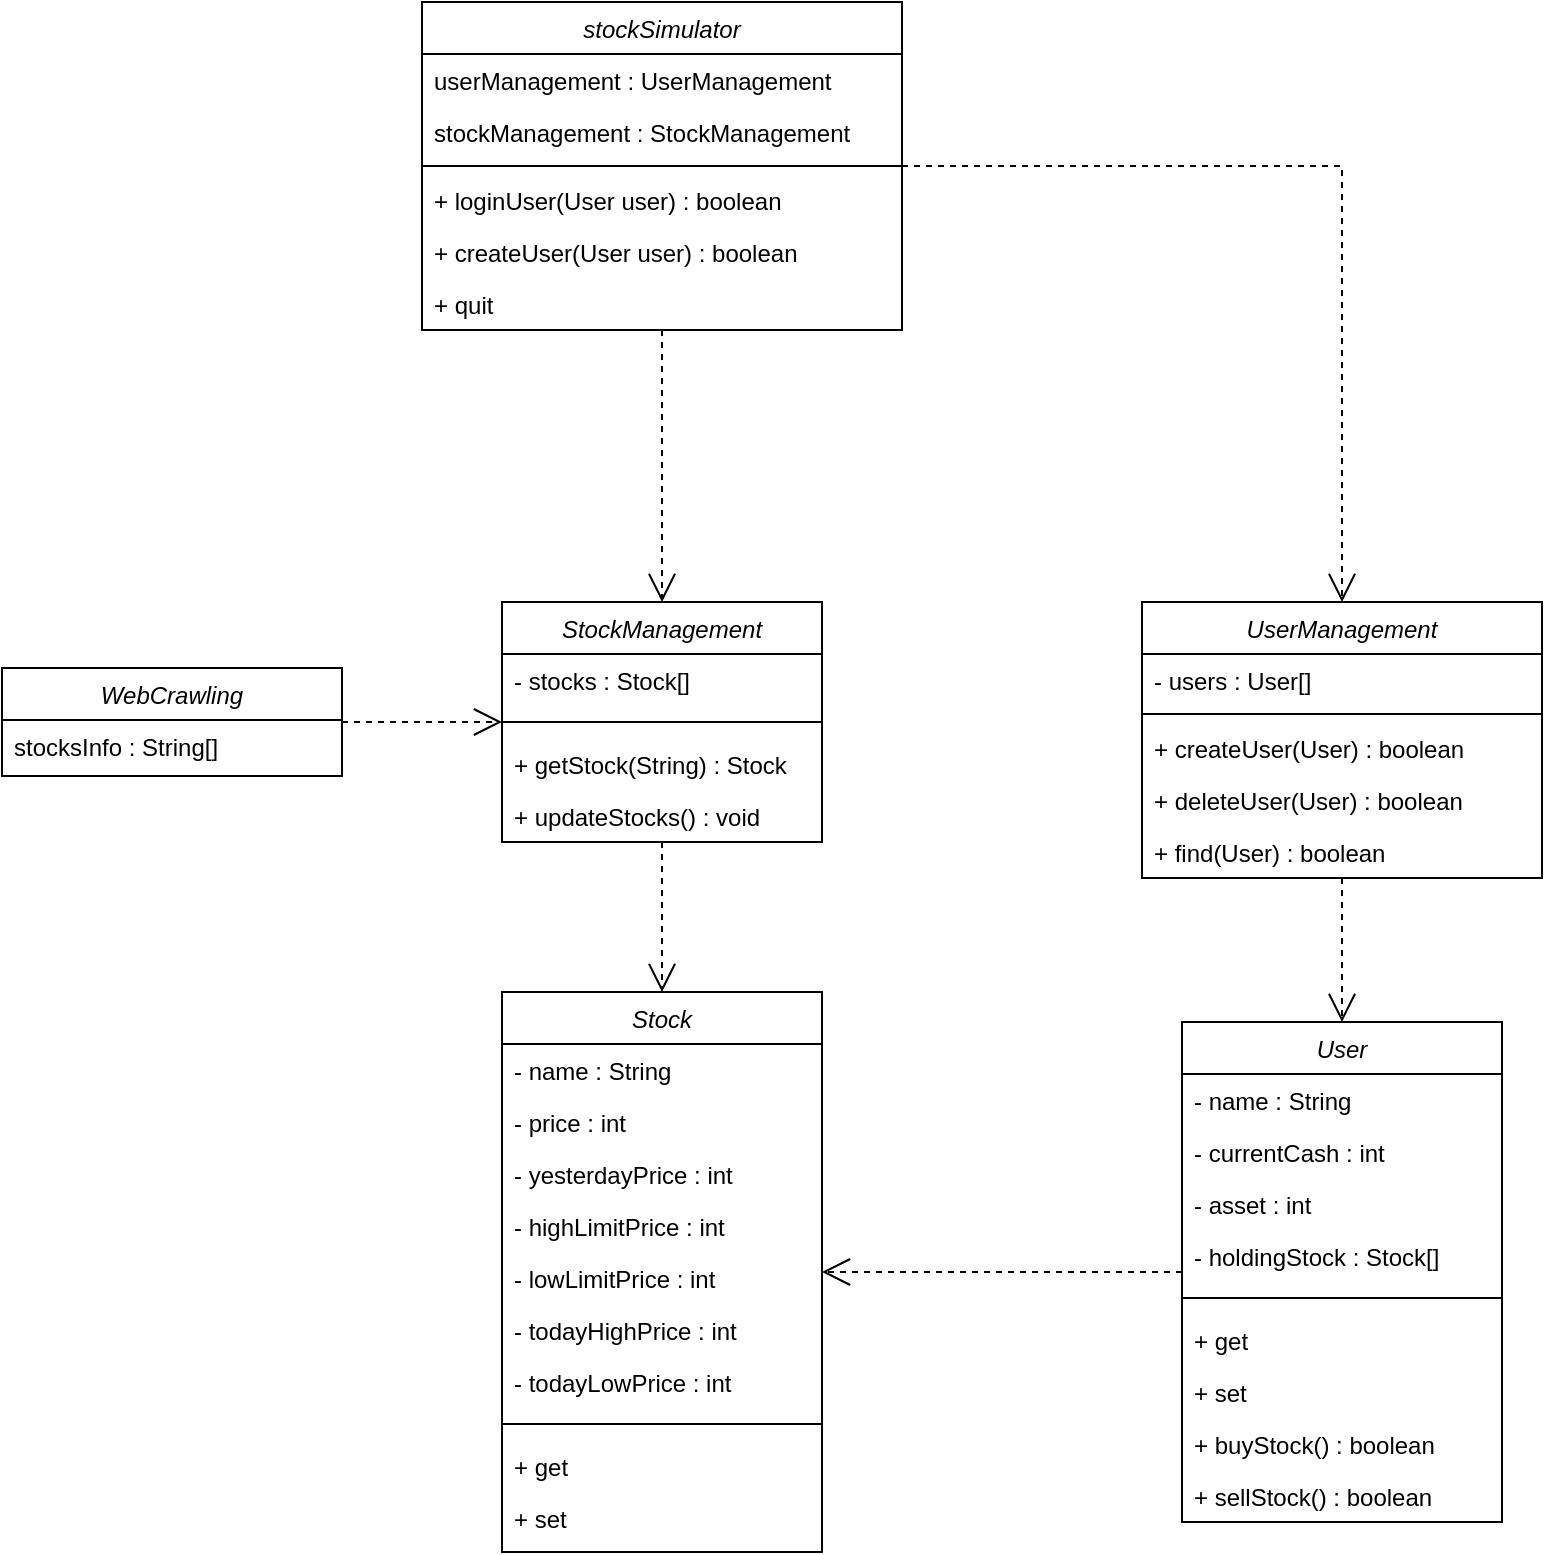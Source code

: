 <mxfile version="15.1.3" type="device" pages="8"><diagram id="C5RBs43oDa-KdzZeNtuy" name="Page-1"><mxGraphModel dx="1858" dy="1674" grid="1" gridSize="10" guides="1" tooltips="1" connect="1" arrows="1" fold="1" page="1" pageScale="1" pageWidth="827" pageHeight="1169" math="0" shadow="0"><root><mxCell id="WIyWlLk6GJQsqaUBKTNV-0"/><mxCell id="WIyWlLk6GJQsqaUBKTNV-1" parent="WIyWlLk6GJQsqaUBKTNV-0"/><mxCell id="zkfFHV4jXpPFQw0GAbJ--0" value="Stock" style="swimlane;fontStyle=2;align=center;verticalAlign=top;childLayout=stackLayout;horizontal=1;startSize=26;horizontalStack=0;resizeParent=1;resizeLast=0;collapsible=1;marginBottom=0;rounded=0;shadow=0;strokeWidth=1;" parent="WIyWlLk6GJQsqaUBKTNV-1" vertex="1"><mxGeometry x="80" y="175" width="160" height="280" as="geometry"><mxRectangle x="230" y="140" width="160" height="26" as="alternateBounds"/></mxGeometry></mxCell><mxCell id="zkfFHV4jXpPFQw0GAbJ--1" value="- name : String" style="text;align=left;verticalAlign=top;spacingLeft=4;spacingRight=4;overflow=hidden;rotatable=0;points=[[0,0.5],[1,0.5]];portConstraint=eastwest;" parent="zkfFHV4jXpPFQw0GAbJ--0" vertex="1"><mxGeometry y="26" width="160" height="26" as="geometry"/></mxCell><mxCell id="zkfFHV4jXpPFQw0GAbJ--2" value="- price : int" style="text;align=left;verticalAlign=top;spacingLeft=4;spacingRight=4;overflow=hidden;rotatable=0;points=[[0,0.5],[1,0.5]];portConstraint=eastwest;rounded=0;shadow=0;html=0;" parent="zkfFHV4jXpPFQw0GAbJ--0" vertex="1"><mxGeometry y="52" width="160" height="26" as="geometry"/></mxCell><mxCell id="lM2qIBk_lgH-kKZpn_Vp-2" value="- yesterdayPrice : int" style="text;align=left;verticalAlign=top;spacingLeft=4;spacingRight=4;overflow=hidden;rotatable=0;points=[[0,0.5],[1,0.5]];portConstraint=eastwest;rounded=0;shadow=0;html=0;" parent="zkfFHV4jXpPFQw0GAbJ--0" vertex="1"><mxGeometry y="78" width="160" height="26" as="geometry"/></mxCell><mxCell id="zkfFHV4jXpPFQw0GAbJ--3" value="- highLimitPrice : int" style="text;align=left;verticalAlign=top;spacingLeft=4;spacingRight=4;overflow=hidden;rotatable=0;points=[[0,0.5],[1,0.5]];portConstraint=eastwest;rounded=0;shadow=0;html=0;" parent="zkfFHV4jXpPFQw0GAbJ--0" vertex="1"><mxGeometry y="104" width="160" height="26" as="geometry"/></mxCell><mxCell id="lM2qIBk_lgH-kKZpn_Vp-0" value="- lowLimitPrice : int" style="text;align=left;verticalAlign=top;spacingLeft=4;spacingRight=4;overflow=hidden;rotatable=0;points=[[0,0.5],[1,0.5]];portConstraint=eastwest;rounded=0;shadow=0;html=0;" parent="zkfFHV4jXpPFQw0GAbJ--0" vertex="1"><mxGeometry y="130" width="160" height="26" as="geometry"/></mxCell><mxCell id="lM2qIBk_lgH-kKZpn_Vp-1" value="- todayHighPrice : int" style="text;align=left;verticalAlign=top;spacingLeft=4;spacingRight=4;overflow=hidden;rotatable=0;points=[[0,0.5],[1,0.5]];portConstraint=eastwest;rounded=0;shadow=0;html=0;" parent="zkfFHV4jXpPFQw0GAbJ--0" vertex="1"><mxGeometry y="156" width="160" height="26" as="geometry"/></mxCell><mxCell id="lM2qIBk_lgH-kKZpn_Vp-3" value="- todayLowPrice : int" style="text;align=left;verticalAlign=top;spacingLeft=4;spacingRight=4;overflow=hidden;rotatable=0;points=[[0,0.5],[1,0.5]];portConstraint=eastwest;rounded=0;shadow=0;html=0;" parent="zkfFHV4jXpPFQw0GAbJ--0" vertex="1"><mxGeometry y="182" width="160" height="26" as="geometry"/></mxCell><mxCell id="lM2qIBk_lgH-kKZpn_Vp-15" value="" style="line;strokeWidth=1;fillColor=none;align=left;verticalAlign=middle;spacingTop=-1;spacingLeft=3;spacingRight=3;rotatable=0;labelPosition=right;points=[];portConstraint=eastwest;" parent="zkfFHV4jXpPFQw0GAbJ--0" vertex="1"><mxGeometry y="208" width="160" height="16" as="geometry"/></mxCell><mxCell id="lM2qIBk_lgH-kKZpn_Vp-16" value="+ get" style="text;align=left;verticalAlign=top;spacingLeft=4;spacingRight=4;overflow=hidden;rotatable=0;points=[[0,0.5],[1,0.5]];portConstraint=eastwest;rounded=0;shadow=0;html=0;" parent="zkfFHV4jXpPFQw0GAbJ--0" vertex="1"><mxGeometry y="224" width="160" height="26" as="geometry"/></mxCell><mxCell id="lM2qIBk_lgH-kKZpn_Vp-17" value="+ set" style="text;align=left;verticalAlign=top;spacingLeft=4;spacingRight=4;overflow=hidden;rotatable=0;points=[[0,0.5],[1,0.5]];portConstraint=eastwest;rounded=0;shadow=0;html=0;" parent="zkfFHV4jXpPFQw0GAbJ--0" vertex="1"><mxGeometry y="250" width="160" height="26" as="geometry"/></mxCell><mxCell id="lM2qIBk_lgH-kKZpn_Vp-4" value="User" style="swimlane;fontStyle=2;align=center;verticalAlign=top;childLayout=stackLayout;horizontal=1;startSize=26;horizontalStack=0;resizeParent=1;resizeLast=0;collapsible=1;marginBottom=0;rounded=0;shadow=0;strokeWidth=1;" parent="WIyWlLk6GJQsqaUBKTNV-1" vertex="1"><mxGeometry x="420" y="190" width="160" height="250" as="geometry"><mxRectangle x="230" y="140" width="160" height="26" as="alternateBounds"/></mxGeometry></mxCell><mxCell id="lM2qIBk_lgH-kKZpn_Vp-5" value="- name : String" style="text;align=left;verticalAlign=top;spacingLeft=4;spacingRight=4;overflow=hidden;rotatable=0;points=[[0,0.5],[1,0.5]];portConstraint=eastwest;" parent="lM2qIBk_lgH-kKZpn_Vp-4" vertex="1"><mxGeometry y="26" width="160" height="26" as="geometry"/></mxCell><mxCell id="lM2qIBk_lgH-kKZpn_Vp-6" value="- currentCash : int" style="text;align=left;verticalAlign=top;spacingLeft=4;spacingRight=4;overflow=hidden;rotatable=0;points=[[0,0.5],[1,0.5]];portConstraint=eastwest;rounded=0;shadow=0;html=0;" parent="lM2qIBk_lgH-kKZpn_Vp-4" vertex="1"><mxGeometry y="52" width="160" height="26" as="geometry"/></mxCell><mxCell id="lM2qIBk_lgH-kKZpn_Vp-7" value="- asset : int" style="text;align=left;verticalAlign=top;spacingLeft=4;spacingRight=4;overflow=hidden;rotatable=0;points=[[0,0.5],[1,0.5]];portConstraint=eastwest;rounded=0;shadow=0;html=0;" parent="lM2qIBk_lgH-kKZpn_Vp-4" vertex="1"><mxGeometry y="78" width="160" height="26" as="geometry"/></mxCell><mxCell id="lM2qIBk_lgH-kKZpn_Vp-8" value="- holdingStock : Stock[]" style="text;align=left;verticalAlign=top;spacingLeft=4;spacingRight=4;overflow=hidden;rotatable=0;points=[[0,0.5],[1,0.5]];portConstraint=eastwest;rounded=0;shadow=0;html=0;" parent="lM2qIBk_lgH-kKZpn_Vp-4" vertex="1"><mxGeometry y="104" width="160" height="26" as="geometry"/></mxCell><mxCell id="lM2qIBk_lgH-kKZpn_Vp-12" value="" style="line;strokeWidth=1;fillColor=none;align=left;verticalAlign=middle;spacingTop=-1;spacingLeft=3;spacingRight=3;rotatable=0;labelPosition=right;points=[];portConstraint=eastwest;" parent="lM2qIBk_lgH-kKZpn_Vp-4" vertex="1"><mxGeometry y="130" width="160" height="16" as="geometry"/></mxCell><mxCell id="lM2qIBk_lgH-kKZpn_Vp-13" value="+ get" style="text;align=left;verticalAlign=top;spacingLeft=4;spacingRight=4;overflow=hidden;rotatable=0;points=[[0,0.5],[1,0.5]];portConstraint=eastwest;rounded=0;shadow=0;html=0;" parent="lM2qIBk_lgH-kKZpn_Vp-4" vertex="1"><mxGeometry y="146" width="160" height="26" as="geometry"/></mxCell><mxCell id="lM2qIBk_lgH-kKZpn_Vp-14" value="+ set" style="text;align=left;verticalAlign=top;spacingLeft=4;spacingRight=4;overflow=hidden;rotatable=0;points=[[0,0.5],[1,0.5]];portConstraint=eastwest;rounded=0;shadow=0;html=0;" parent="lM2qIBk_lgH-kKZpn_Vp-4" vertex="1"><mxGeometry y="172" width="160" height="26" as="geometry"/></mxCell><mxCell id="lM2qIBk_lgH-kKZpn_Vp-45" value="+ buyStock() : boolean" style="text;align=left;verticalAlign=top;spacingLeft=4;spacingRight=4;overflow=hidden;rotatable=0;points=[[0,0.5],[1,0.5]];portConstraint=eastwest;rounded=0;shadow=0;html=0;" parent="lM2qIBk_lgH-kKZpn_Vp-4" vertex="1"><mxGeometry y="198" width="160" height="26" as="geometry"/></mxCell><mxCell id="lM2qIBk_lgH-kKZpn_Vp-46" value="+ sellStock() : boolean" style="text;align=left;verticalAlign=top;spacingLeft=4;spacingRight=4;overflow=hidden;rotatable=0;points=[[0,0.5],[1,0.5]];portConstraint=eastwest;rounded=0;shadow=0;html=0;" parent="lM2qIBk_lgH-kKZpn_Vp-4" vertex="1"><mxGeometry y="224" width="160" height="26" as="geometry"/></mxCell><mxCell id="lM2qIBk_lgH-kKZpn_Vp-19" value="UserManagement" style="swimlane;fontStyle=2;align=center;verticalAlign=top;childLayout=stackLayout;horizontal=1;startSize=26;horizontalStack=0;resizeParent=1;resizeLast=0;collapsible=1;marginBottom=0;rounded=0;shadow=0;strokeWidth=1;" parent="WIyWlLk6GJQsqaUBKTNV-1" vertex="1"><mxGeometry x="400" y="-20" width="200" height="138" as="geometry"><mxRectangle x="230" y="140" width="160" height="26" as="alternateBounds"/></mxGeometry></mxCell><mxCell id="lM2qIBk_lgH-kKZpn_Vp-20" value="- users : User[]" style="text;align=left;verticalAlign=top;spacingLeft=4;spacingRight=4;overflow=hidden;rotatable=0;points=[[0,0.5],[1,0.5]];portConstraint=eastwest;" parent="lM2qIBk_lgH-kKZpn_Vp-19" vertex="1"><mxGeometry y="26" width="200" height="26" as="geometry"/></mxCell><mxCell id="lM2qIBk_lgH-kKZpn_Vp-35" value="" style="line;strokeWidth=1;fillColor=none;align=left;verticalAlign=middle;spacingTop=-1;spacingLeft=3;spacingRight=3;rotatable=0;labelPosition=right;points=[];portConstraint=eastwest;" parent="lM2qIBk_lgH-kKZpn_Vp-19" vertex="1"><mxGeometry y="52" width="200" height="8" as="geometry"/></mxCell><mxCell id="lM2qIBk_lgH-kKZpn_Vp-36" value="+ createUser(User) : boolean" style="text;align=left;verticalAlign=top;spacingLeft=4;spacingRight=4;overflow=hidden;rotatable=0;points=[[0,0.5],[1,0.5]];portConstraint=eastwest;" parent="lM2qIBk_lgH-kKZpn_Vp-19" vertex="1"><mxGeometry y="60" width="200" height="26" as="geometry"/></mxCell><mxCell id="lM2qIBk_lgH-kKZpn_Vp-37" value="+ deleteUser(User) : boolean" style="text;align=left;verticalAlign=top;spacingLeft=4;spacingRight=4;overflow=hidden;rotatable=0;points=[[0,0.5],[1,0.5]];portConstraint=eastwest;" parent="lM2qIBk_lgH-kKZpn_Vp-19" vertex="1"><mxGeometry y="86" width="200" height="26" as="geometry"/></mxCell><mxCell id="lM2qIBk_lgH-kKZpn_Vp-44" value="+ find(User) : boolean" style="text;align=left;verticalAlign=top;spacingLeft=4;spacingRight=4;overflow=hidden;rotatable=0;points=[[0,0.5],[1,0.5]];portConstraint=eastwest;" parent="lM2qIBk_lgH-kKZpn_Vp-19" vertex="1"><mxGeometry y="112" width="200" height="26" as="geometry"/></mxCell><mxCell id="lM2qIBk_lgH-kKZpn_Vp-27" value="StockManagement" style="swimlane;fontStyle=2;align=center;verticalAlign=top;childLayout=stackLayout;horizontal=1;startSize=26;horizontalStack=0;resizeParent=1;resizeLast=0;collapsible=1;marginBottom=0;rounded=0;shadow=0;strokeWidth=1;" parent="WIyWlLk6GJQsqaUBKTNV-1" vertex="1"><mxGeometry x="80" y="-20" width="160" height="120" as="geometry"><mxRectangle x="230" y="140" width="160" height="26" as="alternateBounds"/></mxGeometry></mxCell><mxCell id="lM2qIBk_lgH-kKZpn_Vp-28" value="- stocks : Stock[]" style="text;align=left;verticalAlign=top;spacingLeft=4;spacingRight=4;overflow=hidden;rotatable=0;points=[[0,0.5],[1,0.5]];portConstraint=eastwest;" parent="lM2qIBk_lgH-kKZpn_Vp-27" vertex="1"><mxGeometry y="26" width="160" height="26" as="geometry"/></mxCell><mxCell id="lM2qIBk_lgH-kKZpn_Vp-32" value="" style="line;strokeWidth=1;fillColor=none;align=left;verticalAlign=middle;spacingTop=-1;spacingLeft=3;spacingRight=3;rotatable=0;labelPosition=right;points=[];portConstraint=eastwest;" parent="lM2qIBk_lgH-kKZpn_Vp-27" vertex="1"><mxGeometry y="52" width="160" height="16" as="geometry"/></mxCell><mxCell id="lM2qIBk_lgH-kKZpn_Vp-33" value="+ getStock(String) : Stock" style="text;align=left;verticalAlign=top;spacingLeft=4;spacingRight=4;overflow=hidden;rotatable=0;points=[[0,0.5],[1,0.5]];portConstraint=eastwest;rounded=0;shadow=0;html=0;" parent="lM2qIBk_lgH-kKZpn_Vp-27" vertex="1"><mxGeometry y="68" width="160" height="26" as="geometry"/></mxCell><mxCell id="lM2qIBk_lgH-kKZpn_Vp-38" value="+ updateStocks() : void" style="text;align=left;verticalAlign=top;spacingLeft=4;spacingRight=4;overflow=hidden;rotatable=0;points=[[0,0.5],[1,0.5]];portConstraint=eastwest;rounded=0;shadow=0;html=0;" parent="lM2qIBk_lgH-kKZpn_Vp-27" vertex="1"><mxGeometry y="94" width="160" height="26" as="geometry"/></mxCell><mxCell id="lM2qIBk_lgH-kKZpn_Vp-49" value="stockSimulator" style="swimlane;fontStyle=2;align=center;verticalAlign=top;childLayout=stackLayout;horizontal=1;startSize=26;horizontalStack=0;resizeParent=1;resizeLast=0;collapsible=1;marginBottom=0;rounded=0;shadow=0;strokeWidth=1;" parent="WIyWlLk6GJQsqaUBKTNV-1" vertex="1"><mxGeometry x="40" y="-320" width="240" height="164" as="geometry"><mxRectangle x="230" y="140" width="160" height="26" as="alternateBounds"/></mxGeometry></mxCell><mxCell id="lM2qIBk_lgH-kKZpn_Vp-50" value="userManagement : UserManagement" style="text;align=left;verticalAlign=top;spacingLeft=4;spacingRight=4;overflow=hidden;rotatable=0;points=[[0,0.5],[1,0.5]];portConstraint=eastwest;" parent="lM2qIBk_lgH-kKZpn_Vp-49" vertex="1"><mxGeometry y="26" width="240" height="26" as="geometry"/></mxCell><mxCell id="lM2qIBk_lgH-kKZpn_Vp-51" value="stockManagement : StockManagement" style="text;align=left;verticalAlign=top;spacingLeft=4;spacingRight=4;overflow=hidden;rotatable=0;points=[[0,0.5],[1,0.5]];portConstraint=eastwest;" parent="lM2qIBk_lgH-kKZpn_Vp-49" vertex="1"><mxGeometry y="52" width="240" height="26" as="geometry"/></mxCell><mxCell id="lM2qIBk_lgH-kKZpn_Vp-52" value="" style="line;strokeWidth=1;fillColor=none;align=left;verticalAlign=middle;spacingTop=-1;spacingLeft=3;spacingRight=3;rotatable=0;labelPosition=right;points=[];portConstraint=eastwest;" parent="lM2qIBk_lgH-kKZpn_Vp-49" vertex="1"><mxGeometry y="78" width="240" height="8" as="geometry"/></mxCell><mxCell id="lM2qIBk_lgH-kKZpn_Vp-53" value="+ loginUser(User user) : boolean" style="text;align=left;verticalAlign=top;spacingLeft=4;spacingRight=4;overflow=hidden;rotatable=0;points=[[0,0.5],[1,0.5]];portConstraint=eastwest;" parent="lM2qIBk_lgH-kKZpn_Vp-49" vertex="1"><mxGeometry y="86" width="240" height="26" as="geometry"/></mxCell><mxCell id="lM2qIBk_lgH-kKZpn_Vp-55" value="+ createUser(User user) : boolean" style="text;align=left;verticalAlign=top;spacingLeft=4;spacingRight=4;overflow=hidden;rotatable=0;points=[[0,0.5],[1,0.5]];portConstraint=eastwest;" parent="lM2qIBk_lgH-kKZpn_Vp-49" vertex="1"><mxGeometry y="112" width="240" height="26" as="geometry"/></mxCell><mxCell id="lM2qIBk_lgH-kKZpn_Vp-54" value="+ quit" style="text;align=left;verticalAlign=top;spacingLeft=4;spacingRight=4;overflow=hidden;rotatable=0;points=[[0,0.5],[1,0.5]];portConstraint=eastwest;" parent="lM2qIBk_lgH-kKZpn_Vp-49" vertex="1"><mxGeometry y="138" width="240" height="26" as="geometry"/></mxCell><mxCell id="lM2qIBk_lgH-kKZpn_Vp-56" value="" style="endArrow=open;endSize=12;dashed=1;html=1;rounded=0;" parent="WIyWlLk6GJQsqaUBKTNV-1" source="lM2qIBk_lgH-kKZpn_Vp-49" target="lM2qIBk_lgH-kKZpn_Vp-19" edge="1"><mxGeometry width="160" relative="1" as="geometry"><mxPoint x="340" y="-160" as="sourcePoint"/><mxPoint x="500" y="-160" as="targetPoint"/><Array as="points"><mxPoint x="500" y="-238"/></Array></mxGeometry></mxCell><mxCell id="lM2qIBk_lgH-kKZpn_Vp-57" value="" style="endArrow=open;endSize=12;dashed=1;html=1;rounded=0;" parent="WIyWlLk6GJQsqaUBKTNV-1" source="lM2qIBk_lgH-kKZpn_Vp-49" target="lM2qIBk_lgH-kKZpn_Vp-27" edge="1"><mxGeometry width="160" relative="1" as="geometry"><mxPoint x="340" y="-160" as="sourcePoint"/><mxPoint x="500" y="-160" as="targetPoint"/><Array as="points"/></mxGeometry></mxCell><mxCell id="lM2qIBk_lgH-kKZpn_Vp-58" value="" style="endArrow=open;endSize=12;dashed=1;html=1;rounded=0;" parent="WIyWlLk6GJQsqaUBKTNV-1" source="lM2qIBk_lgH-kKZpn_Vp-19" target="lM2qIBk_lgH-kKZpn_Vp-4" edge="1"><mxGeometry width="160" relative="1" as="geometry"><mxPoint x="340" y="-160" as="sourcePoint"/><mxPoint x="500" y="-160" as="targetPoint"/><Array as="points"/></mxGeometry></mxCell><mxCell id="lM2qIBk_lgH-kKZpn_Vp-59" value="" style="endArrow=open;endSize=12;dashed=1;html=1;rounded=0;" parent="WIyWlLk6GJQsqaUBKTNV-1" source="lM2qIBk_lgH-kKZpn_Vp-27" target="zkfFHV4jXpPFQw0GAbJ--0" edge="1"><mxGeometry width="160" relative="1" as="geometry"><mxPoint x="340" y="-160" as="sourcePoint"/><mxPoint x="500" y="-160" as="targetPoint"/><Array as="points"/></mxGeometry></mxCell><mxCell id="lM2qIBk_lgH-kKZpn_Vp-61" value="" style="endArrow=open;endSize=12;dashed=1;html=1;rounded=0;" parent="WIyWlLk6GJQsqaUBKTNV-1" source="lM2qIBk_lgH-kKZpn_Vp-4" target="zkfFHV4jXpPFQw0GAbJ--0" edge="1"><mxGeometry width="160" relative="1" as="geometry"><mxPoint x="310" y="190" as="sourcePoint"/><mxPoint x="500" y="190" as="targetPoint"/><Array as="points"/></mxGeometry></mxCell><mxCell id="lM2qIBk_lgH-kKZpn_Vp-62" value="WebCrawling" style="swimlane;fontStyle=2;align=center;verticalAlign=top;childLayout=stackLayout;horizontal=1;startSize=26;horizontalStack=0;resizeParent=1;resizeLast=0;collapsible=1;marginBottom=0;rounded=0;shadow=0;strokeWidth=1;" parent="WIyWlLk6GJQsqaUBKTNV-1" vertex="1"><mxGeometry x="-170" y="13" width="170" height="54" as="geometry"><mxRectangle x="230" y="140" width="160" height="26" as="alternateBounds"/></mxGeometry></mxCell><mxCell id="lM2qIBk_lgH-kKZpn_Vp-63" value="stocksInfo : String[]" style="text;align=left;verticalAlign=top;spacingLeft=4;spacingRight=4;overflow=hidden;rotatable=0;points=[[0,0.5],[1,0.5]];portConstraint=eastwest;" parent="lM2qIBk_lgH-kKZpn_Vp-62" vertex="1"><mxGeometry y="26" width="170" height="26" as="geometry"/></mxCell><mxCell id="lM2qIBk_lgH-kKZpn_Vp-69" value="" style="endArrow=open;endSize=12;dashed=1;html=1;rounded=0;" parent="WIyWlLk6GJQsqaUBKTNV-1" source="lM2qIBk_lgH-kKZpn_Vp-62" target="lM2qIBk_lgH-kKZpn_Vp-27" edge="1"><mxGeometry width="160" relative="1" as="geometry"><mxPoint x="340" y="-160" as="sourcePoint"/><mxPoint x="500" y="-160" as="targetPoint"/><Array as="points"/></mxGeometry></mxCell></root></mxGraphModel></diagram><diagram id="Ggzg4YughNGjqj3G25TB" name="initClassDiagram"><mxGraphModel dx="3127" dy="2312" grid="1" gridSize="10" guides="1" tooltips="1" connect="1" arrows="1" fold="1" page="1" pageScale="1" pageWidth="850" pageHeight="1100" math="0" shadow="0"><root><mxCell id="CRW-_TdCrS6SieIbVTOc-0"/><mxCell id="CRW-_TdCrS6SieIbVTOc-1" parent="CRW-_TdCrS6SieIbVTOc-0"/><mxCell id="5V5JabaS9fDDR7WTn9Py-32" value="StockSimulator" style="swimlane;fontStyle=2;align=center;verticalAlign=top;childLayout=stackLayout;horizontal=1;startSize=40;horizontalStack=0;resizeParent=1;resizeLast=0;collapsible=1;marginBottom=0;rounded=0;shadow=0;strokeWidth=1;" parent="CRW-_TdCrS6SieIbVTOc-1" vertex="1"><mxGeometry x="-800" y="-1040" width="240" height="80" as="geometry"><mxRectangle x="230" y="140" width="160" height="26" as="alternateBounds"/></mxGeometry></mxCell><mxCell id="HNHyJp1bdRXftvcyHSsH-26" value="실행을 위해" style="text;html=1;align=center;verticalAlign=middle;resizable=0;points=[];autosize=1;strokeColor=none;fillColor=none;" parent="5V5JabaS9fDDR7WTn9Py-32" vertex="1"><mxGeometry y="40" width="240" height="20" as="geometry"/></mxCell><mxCell id="HNHyJp1bdRXftvcyHSsH-3" style="edgeStyle=orthogonalEdgeStyle;rounded=0;orthogonalLoop=1;jettySize=auto;html=1;exitX=0;exitY=0.5;exitDx=0;exitDy=0;" parent="CRW-_TdCrS6SieIbVTOc-1" source="HNHyJp1bdRXftvcyHSsH-0" target="5V5JabaS9fDDR7WTn9Py-32" edge="1"><mxGeometry relative="1" as="geometry"/></mxCell><mxCell id="HNHyJp1bdRXftvcyHSsH-0" value="UserManagement" style="swimlane;fontStyle=2;align=center;verticalAlign=top;childLayout=stackLayout;horizontal=1;startSize=40;horizontalStack=0;resizeParent=1;resizeLast=0;collapsible=1;marginBottom=0;rounded=0;shadow=0;strokeWidth=1;" parent="CRW-_TdCrS6SieIbVTOc-1" vertex="1"><mxGeometry x="-490" y="-1059" width="240" height="118" as="geometry"><mxRectangle x="230" y="140" width="160" height="26" as="alternateBounds"/></mxGeometry></mxCell><mxCell id="_UK4vJLzPK9VakSK6_iA-7" value="+ DB" style="text;strokeColor=none;fillColor=none;align=left;verticalAlign=top;spacingLeft=4;spacingRight=4;overflow=hidden;rotatable=0;points=[[0,0.5],[1,0.5]];portConstraint=eastwest;" parent="HNHyJp1bdRXftvcyHSsH-0" vertex="1"><mxGeometry y="40" width="240" height="26" as="geometry"/></mxCell><mxCell id="_UK4vJLzPK9VakSK6_iA-0" value="+ login() : void" style="text;strokeColor=none;fillColor=none;align=left;verticalAlign=top;spacingLeft=4;spacingRight=4;overflow=hidden;rotatable=0;points=[[0,0.5],[1,0.5]];portConstraint=eastwest;" parent="HNHyJp1bdRXftvcyHSsH-0" vertex="1"><mxGeometry y="66" width="240" height="26" as="geometry"/></mxCell><mxCell id="_UK4vJLzPK9VakSK6_iA-5" value="+ register() : void" style="text;strokeColor=none;fillColor=none;align=left;verticalAlign=top;spacingLeft=4;spacingRight=4;overflow=hidden;rotatable=0;points=[[0,0.5],[1,0.5]];portConstraint=eastwest;" parent="HNHyJp1bdRXftvcyHSsH-0" vertex="1"><mxGeometry y="92" width="240" height="26" as="geometry"/></mxCell><mxCell id="HNHyJp1bdRXftvcyHSsH-1" value="StockManagement" style="swimlane;fontStyle=2;align=center;verticalAlign=top;childLayout=stackLayout;horizontal=1;startSize=40;horizontalStack=0;resizeParent=1;resizeLast=0;collapsible=1;marginBottom=0;rounded=0;shadow=0;strokeWidth=1;" parent="CRW-_TdCrS6SieIbVTOc-1" vertex="1"><mxGeometry x="-480" y="-440" width="240" height="80" as="geometry"><mxRectangle x="230" y="140" width="160" height="26" as="alternateBounds"/></mxGeometry></mxCell><mxCell id="HNHyJp1bdRXftvcyHSsH-20" value="크롤링을 위해" style="text;html=1;align=center;verticalAlign=middle;resizable=0;points=[];autosize=1;strokeColor=none;fillColor=none;" parent="HNHyJp1bdRXftvcyHSsH-1" vertex="1"><mxGeometry y="40" width="240" height="20" as="geometry"/></mxCell><mxCell id="HNHyJp1bdRXftvcyHSsH-5" style="edgeStyle=orthogonalEdgeStyle;rounded=0;orthogonalLoop=1;jettySize=auto;html=1;" parent="CRW-_TdCrS6SieIbVTOc-1" source="HNHyJp1bdRXftvcyHSsH-2" target="5V5JabaS9fDDR7WTn9Py-32" edge="1"><mxGeometry relative="1" as="geometry"><Array as="points"><mxPoint x="-680" y="-850"/><mxPoint x="-680" y="-850"/></Array></mxGeometry></mxCell><mxCell id="HNHyJp1bdRXftvcyHSsH-2" value="UI" style="swimlane;fontStyle=2;align=center;verticalAlign=top;childLayout=stackLayout;horizontal=1;startSize=40;horizontalStack=0;resizeParent=1;resizeLast=0;collapsible=1;marginBottom=0;rounded=0;shadow=0;strokeWidth=1;" parent="CRW-_TdCrS6SieIbVTOc-1" vertex="1"><mxGeometry x="-800" y="-920" width="240" height="80" as="geometry"><mxRectangle x="230" y="140" width="160" height="26" as="alternateBounds"/></mxGeometry></mxCell><mxCell id="HNHyJp1bdRXftvcyHSsH-27" value="UI를 사용하기 위해" style="text;html=1;align=center;verticalAlign=middle;resizable=0;points=[];autosize=1;strokeColor=none;fillColor=none;" parent="HNHyJp1bdRXftvcyHSsH-2" vertex="1"><mxGeometry y="40" width="240" height="20" as="geometry"/></mxCell><mxCell id="HNHyJp1bdRXftvcyHSsH-8" style="edgeStyle=orthogonalEdgeStyle;rounded=0;orthogonalLoop=1;jettySize=auto;html=1;exitX=0;exitY=0.5;exitDx=0;exitDy=0;" parent="CRW-_TdCrS6SieIbVTOc-1" target="HNHyJp1bdRXftvcyHSsH-0" edge="1"><mxGeometry relative="1" as="geometry"><mxPoint x="-160" y="-1000" as="sourcePoint"/></mxGeometry></mxCell><mxCell id="HNHyJp1bdRXftvcyHSsH-14" style="edgeStyle=orthogonalEdgeStyle;rounded=0;orthogonalLoop=1;jettySize=auto;html=1;exitX=0;exitY=0.5;exitDx=0;exitDy=0;" parent="CRW-_TdCrS6SieIbVTOc-1" source="HNHyJp1bdRXftvcyHSsH-13" target="HNHyJp1bdRXftvcyHSsH-0" edge="1"><mxGeometry relative="1" as="geometry"><Array as="points"><mxPoint x="-200" y="-880"/><mxPoint x="-200" y="-1000"/></Array></mxGeometry></mxCell><mxCell id="HNHyJp1bdRXftvcyHSsH-13" value="User" style="swimlane;fontStyle=2;align=center;verticalAlign=top;childLayout=stackLayout;horizontal=1;startSize=40;horizontalStack=0;resizeParent=1;resizeLast=0;collapsible=1;marginBottom=0;rounded=0;shadow=0;strokeWidth=1;" parent="CRW-_TdCrS6SieIbVTOc-1" vertex="1"><mxGeometry x="-160" y="-920" width="240" height="80" as="geometry"><mxRectangle x="230" y="140" width="160" height="26" as="alternateBounds"/></mxGeometry></mxCell><mxCell id="HNHyJp1bdRXftvcyHSsH-23" value="주식 정보를 저장하고 연산하기 위해" style="text;html=1;align=center;verticalAlign=middle;resizable=0;points=[];autosize=1;strokeColor=none;fillColor=none;" parent="HNHyJp1bdRXftvcyHSsH-13" vertex="1"><mxGeometry y="40" width="240" height="20" as="geometry"/></mxCell><mxCell id="HNHyJp1bdRXftvcyHSsH-28" style="edgeStyle=orthogonalEdgeStyle;rounded=0;orthogonalLoop=1;jettySize=auto;html=1;exitX=0;exitY=0.5;exitDx=0;exitDy=0;" parent="CRW-_TdCrS6SieIbVTOc-1" source="HNHyJp1bdRXftvcyHSsH-15" target="HNHyJp1bdRXftvcyHSsH-0" edge="1"><mxGeometry relative="1" as="geometry"><Array as="points"><mxPoint x="-200" y="-760"/><mxPoint x="-200" y="-1000"/></Array></mxGeometry></mxCell><mxCell id="HNHyJp1bdRXftvcyHSsH-15" value="Admin" style="swimlane;fontStyle=2;align=center;verticalAlign=top;childLayout=stackLayout;horizontal=1;startSize=40;horizontalStack=0;resizeParent=1;resizeLast=0;collapsible=1;marginBottom=0;rounded=0;shadow=0;strokeWidth=1;" parent="CRW-_TdCrS6SieIbVTOc-1" vertex="1"><mxGeometry x="-160" y="-800" width="240" height="80" as="geometry"><mxRectangle x="230" y="140" width="160" height="26" as="alternateBounds"/></mxGeometry></mxCell><mxCell id="HNHyJp1bdRXftvcyHSsH-24" value="유저 관리를 위해" style="text;html=1;align=center;verticalAlign=middle;resizable=0;points=[];autosize=1;strokeColor=none;fillColor=none;" parent="HNHyJp1bdRXftvcyHSsH-15" vertex="1"><mxGeometry y="40" width="240" height="20" as="geometry"/></mxCell><mxCell id="HNHyJp1bdRXftvcyHSsH-18" style="edgeStyle=orthogonalEdgeStyle;rounded=0;orthogonalLoop=1;jettySize=auto;html=1;exitX=0;exitY=0.5;exitDx=0;exitDy=0;fillColor=#f8cecc;strokeColor=#b85450;" parent="CRW-_TdCrS6SieIbVTOc-1" source="HNHyJp1bdRXftvcyHSsH-17" target="HNHyJp1bdRXftvcyHSsH-1" edge="1"><mxGeometry relative="1" as="geometry"/></mxCell><mxCell id="HNHyJp1bdRXftvcyHSsH-19" style="edgeStyle=orthogonalEdgeStyle;rounded=0;orthogonalLoop=1;jettySize=auto;html=1;exitX=1;exitY=0.5;exitDx=0;exitDy=0;fillColor=#f8cecc;strokeColor=#b85450;" parent="CRW-_TdCrS6SieIbVTOc-1" source="HNHyJp1bdRXftvcyHSsH-17" target="HNHyJp1bdRXftvcyHSsH-13" edge="1"><mxGeometry relative="1" as="geometry"><Array as="points"><mxPoint x="440" y="-400"/><mxPoint x="440" y="-880"/></Array></mxGeometry></mxCell><mxCell id="HNHyJp1bdRXftvcyHSsH-17" value="Stock" style="swimlane;fontStyle=2;align=center;verticalAlign=top;childLayout=stackLayout;horizontal=1;startSize=40;horizontalStack=0;resizeParent=1;resizeLast=0;collapsible=1;marginBottom=0;rounded=0;shadow=0;strokeWidth=1;" parent="CRW-_TdCrS6SieIbVTOc-1" vertex="1"><mxGeometry x="480" y="-440" width="240" height="80" as="geometry"><mxRectangle x="230" y="140" width="160" height="26" as="alternateBounds"/></mxGeometry></mxCell><mxCell id="HNHyJp1bdRXftvcyHSsH-30" value="주식 정보 형태를 저장하기 위해" style="text;html=1;align=center;verticalAlign=middle;resizable=0;points=[];autosize=1;strokeColor=none;fillColor=none;" parent="HNHyJp1bdRXftvcyHSsH-17" vertex="1"><mxGeometry y="40" width="240" height="20" as="geometry"/></mxCell><mxCell id="HNHyJp1bdRXftvcyHSsH-37" style="edgeStyle=orthogonalEdgeStyle;rounded=0;orthogonalLoop=1;jettySize=auto;html=1;exitX=0;exitY=0.5;exitDx=0;exitDy=0;" parent="CRW-_TdCrS6SieIbVTOc-1" source="HNHyJp1bdRXftvcyHSsH-32" target="HNHyJp1bdRXftvcyHSsH-0" edge="1"><mxGeometry relative="1" as="geometry"><Array as="points"><mxPoint x="120" y="-760"/><mxPoint x="120" y="-1000"/></Array><mxPoint x="80" y="-1000" as="targetPoint"/></mxGeometry></mxCell><mxCell id="HNHyJp1bdRXftvcyHSsH-32" value="Database" style="swimlane;fontStyle=2;align=center;verticalAlign=top;childLayout=stackLayout;horizontal=1;startSize=40;horizontalStack=0;resizeParent=1;resizeLast=0;collapsible=1;marginBottom=0;rounded=0;shadow=0;strokeWidth=1;" parent="CRW-_TdCrS6SieIbVTOc-1" vertex="1"><mxGeometry x="170" y="-800" width="240" height="80" as="geometry"><mxRectangle x="230" y="140" width="160" height="26" as="alternateBounds"/></mxGeometry></mxCell><mxCell id="HNHyJp1bdRXftvcyHSsH-34" style="edgeStyle=orthogonalEdgeStyle;rounded=0;orthogonalLoop=1;jettySize=auto;html=1;" parent="CRW-_TdCrS6SieIbVTOc-1" source="HNHyJp1bdRXftvcyHSsH-1" target="5V5JabaS9fDDR7WTn9Py-32" edge="1"><mxGeometry relative="1" as="geometry"><Array as="points"><mxPoint x="-520" y="-400"/><mxPoint x="-520" y="-1000"/></Array></mxGeometry></mxCell><mxCell id="HNHyJp1bdRXftvcyHSsH-40" style="edgeStyle=orthogonalEdgeStyle;rounded=0;orthogonalLoop=1;jettySize=auto;html=1;exitX=0;exitY=0.5;exitDx=0;exitDy=0;" parent="CRW-_TdCrS6SieIbVTOc-1" source="HNHyJp1bdRXftvcyHSsH-32" target="HNHyJp1bdRXftvcyHSsH-15" edge="1"><mxGeometry relative="1" as="geometry"><Array as="points"><mxPoint x="80" y="-760"/><mxPoint x="80" y="-760"/></Array></mxGeometry></mxCell></root></mxGraphModel></diagram><diagram id="SLzYqALKun17XGpcJMJY" name="ClassDiagram"><mxGraphModel dx="1847" dy="1672" grid="1" gridSize="10" guides="1" tooltips="1" connect="1" arrows="1" fold="1" page="1" pageScale="1" pageWidth="850" pageHeight="1100" math="0" shadow="0"><root><mxCell id="ihqi9Daqn-81vx3rCCM3-0"/><mxCell id="ihqi9Daqn-81vx3rCCM3-1" parent="ihqi9Daqn-81vx3rCCM3-0"/><mxCell id="ihqi9Daqn-81vx3rCCM3-2" value="StockSimulator" style="swimlane;fontStyle=2;align=center;verticalAlign=top;childLayout=stackLayout;horizontal=1;startSize=40;horizontalStack=0;resizeParent=1;resizeLast=0;collapsible=1;marginBottom=0;rounded=0;shadow=0;strokeWidth=1;fillColor=#21C0A5;strokeColor=#006658;fontColor=#5C5C5C;" parent="ihqi9Daqn-81vx3rCCM3-1" vertex="1"><mxGeometry x="-800" y="-1040" width="240" height="80" as="geometry"><mxRectangle x="230" y="140" width="160" height="26" as="alternateBounds"/></mxGeometry></mxCell><mxCell id="Fr9OSe8NZklYc1BVrIOB-0" value="+  simulate() : void" style="text;strokeColor=none;fillColor=none;align=left;verticalAlign=top;spacingLeft=4;spacingRight=4;overflow=hidden;rotatable=0;points=[[0,0.5],[1,0.5]];portConstraint=eastwest;fontColor=#5C5C5C;" parent="ihqi9Daqn-81vx3rCCM3-2" vertex="1"><mxGeometry y="40" width="240" height="26" as="geometry"/></mxCell><mxCell id="ihqi9Daqn-81vx3rCCM3-4" style="edgeStyle=orthogonalEdgeStyle;rounded=0;orthogonalLoop=1;jettySize=auto;html=1;exitX=0;exitY=0.5;exitDx=0;exitDy=0;strokeColor=#006658;fontColor=#5C5C5C;" parent="ihqi9Daqn-81vx3rCCM3-1" source="ihqi9Daqn-81vx3rCCM3-5" target="ihqi9Daqn-81vx3rCCM3-2" edge="1"><mxGeometry relative="1" as="geometry"><Array as="points"><mxPoint x="-520" y="-1011"/><mxPoint x="-520" y="-1000"/></Array></mxGeometry></mxCell><mxCell id="ihqi9Daqn-81vx3rCCM3-5" value="UserManagement" style="swimlane;fontStyle=2;align=center;verticalAlign=top;childLayout=stackLayout;horizontal=1;startSize=40;horizontalStack=0;resizeParent=1;resizeLast=0;collapsible=1;marginBottom=0;rounded=0;shadow=0;strokeWidth=1;fillColor=#21C0A5;strokeColor=#006658;fontColor=#5C5C5C;" parent="ihqi9Daqn-81vx3rCCM3-1" vertex="1"><mxGeometry x="-490" y="-1070" width="240" height="118" as="geometry"><mxRectangle x="230" y="140" width="160" height="26" as="alternateBounds"/></mxGeometry></mxCell><mxCell id="ihqi9Daqn-81vx3rCCM3-7" value="+ login() : void" style="text;strokeColor=none;fillColor=none;align=left;verticalAlign=top;spacingLeft=4;spacingRight=4;overflow=hidden;rotatable=0;points=[[0,0.5],[1,0.5]];portConstraint=eastwest;fontColor=#5C5C5C;" parent="ihqi9Daqn-81vx3rCCM3-5" vertex="1"><mxGeometry y="40" width="240" height="26" as="geometry"/></mxCell><mxCell id="ihqi9Daqn-81vx3rCCM3-8" value="+ register() : void" style="text;strokeColor=none;fillColor=none;align=left;verticalAlign=top;spacingLeft=4;spacingRight=4;overflow=hidden;rotatable=0;points=[[0,0.5],[1,0.5]];portConstraint=eastwest;fontColor=#5C5C5C;" parent="ihqi9Daqn-81vx3rCCM3-5" vertex="1"><mxGeometry y="66" width="240" height="26" as="geometry"/></mxCell><mxCell id="Fr9OSe8NZklYc1BVrIOB-2" value="+ quit() : void" style="text;strokeColor=none;fillColor=none;align=left;verticalAlign=top;spacingLeft=4;spacingRight=4;overflow=hidden;rotatable=0;points=[[0,0.5],[1,0.5]];portConstraint=eastwest;fontColor=#5C5C5C;" parent="ihqi9Daqn-81vx3rCCM3-5" vertex="1"><mxGeometry y="92" width="240" height="26" as="geometry"/></mxCell><mxCell id="ihqi9Daqn-81vx3rCCM3-9" value="StockManagement" style="swimlane;fontStyle=2;align=center;verticalAlign=top;childLayout=stackLayout;horizontal=1;startSize=40;horizontalStack=0;resizeParent=1;resizeLast=0;collapsible=1;marginBottom=0;rounded=0;shadow=0;strokeWidth=1;fillColor=#21C0A5;strokeColor=#006658;fontColor=#5C5C5C;" parent="ihqi9Daqn-81vx3rCCM3-1" vertex="1"><mxGeometry x="-480" y="-440" width="240" height="80" as="geometry"><mxRectangle x="230" y="140" width="160" height="26" as="alternateBounds"/></mxGeometry></mxCell><mxCell id="Fr9OSe8NZklYc1BVrIOB-1" value="+ crawling() : void" style="text;strokeColor=none;fillColor=none;align=left;verticalAlign=top;spacingLeft=4;spacingRight=4;overflow=hidden;rotatable=0;points=[[0,0.5],[1,0.5]];portConstraint=eastwest;fontColor=#5C5C5C;" parent="ihqi9Daqn-81vx3rCCM3-9" vertex="1"><mxGeometry y="40" width="240" height="26" as="geometry"/></mxCell><mxCell id="ihqi9Daqn-81vx3rCCM3-11" style="edgeStyle=orthogonalEdgeStyle;rounded=0;orthogonalLoop=1;jettySize=auto;html=1;strokeColor=#006658;fontColor=#5C5C5C;" parent="ihqi9Daqn-81vx3rCCM3-1" source="ihqi9Daqn-81vx3rCCM3-12" target="ihqi9Daqn-81vx3rCCM3-2" edge="1"><mxGeometry relative="1" as="geometry"><Array as="points"><mxPoint x="-680" y="-850"/><mxPoint x="-680" y="-850"/></Array></mxGeometry></mxCell><mxCell id="ihqi9Daqn-81vx3rCCM3-12" value="UI" style="swimlane;fontStyle=2;align=center;verticalAlign=top;childLayout=stackLayout;horizontal=1;startSize=40;horizontalStack=0;resizeParent=1;resizeLast=0;collapsible=1;marginBottom=0;rounded=0;shadow=0;strokeWidth=1;fillColor=#21C0A5;strokeColor=#006658;fontColor=#5C5C5C;" parent="ihqi9Daqn-81vx3rCCM3-1" vertex="1"><mxGeometry x="-800" y="-920" width="240" height="326" as="geometry"><mxRectangle x="230" y="140" width="160" height="26" as="alternateBounds"/></mxGeometry></mxCell><mxCell id="ihqi9Daqn-81vx3rCCM3-32" value="+ mainPage() : void" style="text;strokeColor=none;fillColor=none;align=left;verticalAlign=top;spacingLeft=4;spacingRight=4;overflow=hidden;rotatable=0;points=[[0,0.5],[1,0.5]];portConstraint=eastwest;fontColor=#5C5C5C;" parent="ihqi9Daqn-81vx3rCCM3-12" vertex="1"><mxGeometry y="40" width="240" height="26" as="geometry"/></mxCell><mxCell id="ihqi9Daqn-81vx3rCCM3-29" value="+ login() : User" style="text;strokeColor=none;fillColor=none;align=left;verticalAlign=top;spacingLeft=4;spacingRight=4;overflow=hidden;rotatable=0;points=[[0,0.5],[1,0.5]];portConstraint=eastwest;fontColor=#5C5C5C;" parent="ihqi9Daqn-81vx3rCCM3-12" vertex="1"><mxGeometry y="66" width="240" height="26" as="geometry"/></mxCell><mxCell id="ihqi9Daqn-81vx3rCCM3-30" value="+ register() : User" style="text;strokeColor=none;fillColor=none;align=left;verticalAlign=top;spacingLeft=4;spacingRight=4;overflow=hidden;rotatable=0;points=[[0,0.5],[1,0.5]];portConstraint=eastwest;fontColor=#5C5C5C;" parent="ihqi9Daqn-81vx3rCCM3-12" vertex="1"><mxGeometry y="92" width="240" height="26" as="geometry"/></mxCell><mxCell id="ihqi9Daqn-81vx3rCCM3-31" value="+ quit() : void" style="text;strokeColor=none;fillColor=none;align=left;verticalAlign=top;spacingLeft=4;spacingRight=4;overflow=hidden;rotatable=0;points=[[0,0.5],[1,0.5]];portConstraint=eastwest;fontColor=#5C5C5C;" parent="ihqi9Daqn-81vx3rCCM3-12" vertex="1"><mxGeometry y="118" width="240" height="26" as="geometry"/></mxCell><mxCell id="ihqi9Daqn-81vx3rCCM3-33" value="+ userPage() : void" style="text;strokeColor=none;fillColor=none;align=left;verticalAlign=top;spacingLeft=4;spacingRight=4;overflow=hidden;rotatable=0;points=[[0,0.5],[1,0.5]];portConstraint=eastwest;fontColor=#5C5C5C;" parent="ihqi9Daqn-81vx3rCCM3-12" vertex="1"><mxGeometry y="144" width="240" height="26" as="geometry"/></mxCell><mxCell id="ihqi9Daqn-81vx3rCCM3-34" value="+ purchaseStock() : int" style="text;strokeColor=none;fillColor=none;align=left;verticalAlign=top;spacingLeft=4;spacingRight=4;overflow=hidden;rotatable=0;points=[[0,0.5],[1,0.5]];portConstraint=eastwest;fontColor=#5C5C5C;" parent="ihqi9Daqn-81vx3rCCM3-12" vertex="1"><mxGeometry y="170" width="240" height="26" as="geometry"/></mxCell><mxCell id="ihqi9Daqn-81vx3rCCM3-35" value="+ sellStock() : int" style="text;strokeColor=none;fillColor=none;align=left;verticalAlign=top;spacingLeft=4;spacingRight=4;overflow=hidden;rotatable=0;points=[[0,0.5],[1,0.5]];portConstraint=eastwest;fontColor=#5C5C5C;" parent="ihqi9Daqn-81vx3rCCM3-12" vertex="1"><mxGeometry y="196" width="240" height="26" as="geometry"/></mxCell><mxCell id="Fr9OSe8NZklYc1BVrIOB-5" value="+ adminPage() : void" style="text;strokeColor=none;fillColor=none;align=left;verticalAlign=top;spacingLeft=4;spacingRight=4;overflow=hidden;rotatable=0;points=[[0,0.5],[1,0.5]];portConstraint=eastwest;fontColor=#5C5C5C;" parent="ihqi9Daqn-81vx3rCCM3-12" vertex="1"><mxGeometry y="222" width="240" height="26" as="geometry"/></mxCell><mxCell id="Fr9OSe8NZklYc1BVrIOB-6" value="+ userInfoChange() : void" style="text;strokeColor=none;fillColor=none;align=left;verticalAlign=top;spacingLeft=4;spacingRight=4;overflow=hidden;rotatable=0;points=[[0,0.5],[1,0.5]];portConstraint=eastwest;fontColor=#5C5C5C;" parent="ihqi9Daqn-81vx3rCCM3-12" vertex="1"><mxGeometry y="248" width="240" height="26" as="geometry"/></mxCell><mxCell id="Fr9OSe8NZklYc1BVrIOB-7" value="+ userDelete() : void" style="text;strokeColor=none;fillColor=none;align=left;verticalAlign=top;spacingLeft=4;spacingRight=4;overflow=hidden;rotatable=0;points=[[0,0.5],[1,0.5]];portConstraint=eastwest;fontColor=#5C5C5C;" parent="ihqi9Daqn-81vx3rCCM3-12" vertex="1"><mxGeometry y="274" width="240" height="26" as="geometry"/></mxCell><mxCell id="ihqi9Daqn-81vx3rCCM3-15" style="edgeStyle=orthogonalEdgeStyle;rounded=0;orthogonalLoop=1;jettySize=auto;html=1;exitX=0;exitY=0.5;exitDx=0;exitDy=0;strokeColor=#006658;fontColor=#5C5C5C;" parent="ihqi9Daqn-81vx3rCCM3-1" source="ihqi9Daqn-81vx3rCCM3-16" target="ihqi9Daqn-81vx3rCCM3-5" edge="1"><mxGeometry relative="1" as="geometry"><Array as="points"><mxPoint x="-200" y="-880"/><mxPoint x="-200" y="-1000"/></Array></mxGeometry></mxCell><mxCell id="ihqi9Daqn-81vx3rCCM3-16" value="User" style="swimlane;fontStyle=2;align=center;verticalAlign=top;childLayout=stackLayout;horizontal=1;startSize=40;horizontalStack=0;resizeParent=1;resizeLast=0;collapsible=1;marginBottom=0;rounded=0;shadow=0;strokeWidth=1;fillColor=#21C0A5;strokeColor=#006658;fontColor=#5C5C5C;" parent="ihqi9Daqn-81vx3rCCM3-1" vertex="1"><mxGeometry x="-160" y="-920" width="240" height="92" as="geometry"><mxRectangle x="230" y="140" width="160" height="26" as="alternateBounds"/></mxGeometry></mxCell><mxCell id="Fr9OSe8NZklYc1BVrIOB-3" value="+ purchaseStock() : void" style="text;strokeColor=none;fillColor=none;align=left;verticalAlign=top;spacingLeft=4;spacingRight=4;overflow=hidden;rotatable=0;points=[[0,0.5],[1,0.5]];portConstraint=eastwest;fontColor=#5C5C5C;" parent="ihqi9Daqn-81vx3rCCM3-16" vertex="1"><mxGeometry y="40" width="240" height="26" as="geometry"/></mxCell><mxCell id="Fr9OSe8NZklYc1BVrIOB-4" value="+ sellStock() : void" style="text;strokeColor=none;fillColor=none;align=left;verticalAlign=top;spacingLeft=4;spacingRight=4;overflow=hidden;rotatable=0;points=[[0,0.5],[1,0.5]];portConstraint=eastwest;fontColor=#5C5C5C;" parent="ihqi9Daqn-81vx3rCCM3-16" vertex="1"><mxGeometry y="66" width="240" height="26" as="geometry"/></mxCell><mxCell id="ihqi9Daqn-81vx3rCCM3-18" style="edgeStyle=orthogonalEdgeStyle;rounded=0;orthogonalLoop=1;jettySize=auto;html=1;exitX=0;exitY=0.5;exitDx=0;exitDy=0;strokeColor=#006658;fontColor=#5C5C5C;" parent="ihqi9Daqn-81vx3rCCM3-1" source="ihqi9Daqn-81vx3rCCM3-19" target="ihqi9Daqn-81vx3rCCM3-5" edge="1"><mxGeometry relative="1" as="geometry"><Array as="points"><mxPoint x="-200" y="-760"/><mxPoint x="-200" y="-1000"/></Array></mxGeometry></mxCell><mxCell id="ihqi9Daqn-81vx3rCCM3-19" value="Admin" style="swimlane;fontStyle=2;align=center;verticalAlign=top;childLayout=stackLayout;horizontal=1;startSize=40;horizontalStack=0;resizeParent=1;resizeLast=0;collapsible=1;marginBottom=0;rounded=0;shadow=0;strokeWidth=1;fillColor=#21C0A5;strokeColor=#006658;fontColor=#5C5C5C;" parent="ihqi9Daqn-81vx3rCCM3-1" vertex="1"><mxGeometry x="-160" y="-800" width="240" height="92" as="geometry"><mxRectangle x="230" y="140" width="160" height="26" as="alternateBounds"/></mxGeometry></mxCell><mxCell id="Fr9OSe8NZklYc1BVrIOB-9" value="+ userInfoChange() : void" style="text;strokeColor=none;fillColor=none;align=left;verticalAlign=top;spacingLeft=4;spacingRight=4;overflow=hidden;rotatable=0;points=[[0,0.5],[1,0.5]];portConstraint=eastwest;fontColor=#5C5C5C;" parent="ihqi9Daqn-81vx3rCCM3-19" vertex="1"><mxGeometry y="40" width="240" height="26" as="geometry"/></mxCell><mxCell id="Fr9OSe8NZklYc1BVrIOB-10" value="+ userDelete() : void" style="text;strokeColor=none;fillColor=none;align=left;verticalAlign=top;spacingLeft=4;spacingRight=4;overflow=hidden;rotatable=0;points=[[0,0.5],[1,0.5]];portConstraint=eastwest;fontColor=#5C5C5C;" parent="ihqi9Daqn-81vx3rCCM3-19" vertex="1"><mxGeometry y="66" width="240" height="26" as="geometry"/></mxCell><mxCell id="ihqi9Daqn-81vx3rCCM3-23" value="Stock" style="swimlane;fontStyle=2;align=center;verticalAlign=top;childLayout=stackLayout;horizontal=1;startSize=40;horizontalStack=0;resizeParent=1;resizeLast=0;collapsible=1;marginBottom=0;rounded=0;shadow=0;strokeWidth=1;fillColor=#21C0A5;strokeColor=#006658;fontColor=#5C5C5C;" parent="ihqi9Daqn-81vx3rCCM3-1" vertex="1"><mxGeometry x="160" y="-674" width="240" height="80" as="geometry"><mxRectangle x="230" y="140" width="160" height="26" as="alternateBounds"/></mxGeometry></mxCell><mxCell id="ihqi9Daqn-81vx3rCCM3-25" style="edgeStyle=orthogonalEdgeStyle;rounded=0;orthogonalLoop=1;jettySize=auto;html=1;exitX=0;exitY=0.5;exitDx=0;exitDy=0;strokeColor=#006658;fontColor=#5C5C5C;" parent="ihqi9Daqn-81vx3rCCM3-1" source="ihqi9Daqn-81vx3rCCM3-26" target="ihqi9Daqn-81vx3rCCM3-19" edge="1"><mxGeometry relative="1" as="geometry"><Array as="points"><mxPoint x="440" y="-1019"/><mxPoint x="440" y="-760"/></Array><mxPoint x="80" y="-1000" as="targetPoint"/></mxGeometry></mxCell><mxCell id="ihqi9Daqn-81vx3rCCM3-26" value="DBAccess" style="swimlane;fontStyle=2;align=center;verticalAlign=top;childLayout=stackLayout;horizontal=1;startSize=40;horizontalStack=0;resizeParent=1;resizeLast=0;collapsible=1;marginBottom=0;rounded=0;shadow=0;strokeWidth=1;fillColor=#21C0A5;strokeColor=#006658;fontColor=#5C5C5C;" parent="ihqi9Daqn-81vx3rCCM3-1" vertex="1"><mxGeometry x="480" y="-1060" width="240" height="80" as="geometry"><mxRectangle x="230" y="140" width="160" height="26" as="alternateBounds"/></mxGeometry></mxCell><mxCell id="ihqi9Daqn-81vx3rCCM3-27" style="edgeStyle=orthogonalEdgeStyle;rounded=0;orthogonalLoop=1;jettySize=auto;html=1;strokeColor=#006658;fontColor=#5C5C5C;" parent="ihqi9Daqn-81vx3rCCM3-1" source="ihqi9Daqn-81vx3rCCM3-9" target="ihqi9Daqn-81vx3rCCM3-2" edge="1"><mxGeometry relative="1" as="geometry"><Array as="points"><mxPoint x="-520" y="-400"/><mxPoint x="-520" y="-1000"/></Array></mxGeometry></mxCell><mxCell id="Fr9OSe8NZklYc1BVrIOB-11" style="edgeStyle=orthogonalEdgeStyle;rounded=0;orthogonalLoop=1;jettySize=auto;html=1;exitX=0;exitY=0.5;exitDx=0;exitDy=0;strokeColor=#006658;fontColor=#5C5C5C;" parent="ihqi9Daqn-81vx3rCCM3-1" source="ihqi9Daqn-81vx3rCCM3-26" target="ihqi9Daqn-81vx3rCCM3-5" edge="1"><mxGeometry relative="1" as="geometry"><Array as="points"><mxPoint x="-40" y="-1019"/><mxPoint x="-40" y="-1019"/></Array><mxPoint x="80" y="-1000" as="targetPoint"/></mxGeometry></mxCell><mxCell id="Fr9OSe8NZklYc1BVrIOB-14" style="edgeStyle=orthogonalEdgeStyle;rounded=0;orthogonalLoop=1;jettySize=auto;html=1;exitX=0;exitY=0.5;exitDx=0;exitDy=0;strokeColor=#006658;fontColor=#5C5C5C;" parent="ihqi9Daqn-81vx3rCCM3-1" source="ihqi9Daqn-81vx3rCCM3-26" target="ihqi9Daqn-81vx3rCCM3-16" edge="1"><mxGeometry relative="1" as="geometry"><Array as="points"><mxPoint x="440" y="-1019"/><mxPoint x="440" y="-880"/></Array><mxPoint x="12" y="-900" as="targetPoint"/></mxGeometry></mxCell><mxCell id="Fr9OSe8NZklYc1BVrIOB-15" value="" style="endArrow=classic;html=1;rounded=0;strokeColor=#006658;fontColor=#5C5C5C;" parent="ihqi9Daqn-81vx3rCCM3-1" source="ihqi9Daqn-81vx3rCCM3-26" target="ihqi9Daqn-81vx3rCCM3-23" edge="1"><mxGeometry width="50" height="50" relative="1" as="geometry"><mxPoint x="250" y="-700" as="sourcePoint"/><mxPoint x="300" y="-750" as="targetPoint"/><Array as="points"><mxPoint x="440" y="-1020"/><mxPoint x="440" y="-840"/><mxPoint x="440" y="-760"/><mxPoint x="440" y="-634"/></Array></mxGeometry></mxCell><mxCell id="Fr9OSe8NZklYc1BVrIOB-16" value="" style="endArrow=classic;html=1;rounded=0;fontStyle=0;entryX=1;entryY=0.5;entryDx=0;entryDy=0;strokeWidth=1.5;strokeColor=#006658;fontColor=#5C5C5C;" parent="ihqi9Daqn-81vx3rCCM3-1" source="ihqi9Daqn-81vx3rCCM3-23" target="Fr9OSe8NZklYc1BVrIOB-4" edge="1"><mxGeometry width="50" height="50" relative="1" as="geometry"><mxPoint x="260" y="-740" as="sourcePoint"/><mxPoint x="180" y="-560" as="targetPoint"/><Array as="points"><mxPoint x="120" y="-634"/><mxPoint x="120" y="-841"/></Array></mxGeometry></mxCell><mxCell id="Fr9OSe8NZklYc1BVrIOB-17" value="" style="endArrow=classic;html=1;rounded=0;fontStyle=0;strokeWidth=1.5;strokeColor=#006658;fontColor=#5C5C5C;" parent="ihqi9Daqn-81vx3rCCM3-1" source="ihqi9Daqn-81vx3rCCM3-23" target="ihqi9Daqn-81vx3rCCM3-9" edge="1"><mxGeometry width="50" height="50" relative="1" as="geometry"><mxPoint x="260" y="-740" as="sourcePoint"/><mxPoint x="180" y="-560" as="targetPoint"/><Array as="points"><mxPoint x="120" y="-634"/><mxPoint x="120" y="-400"/></Array></mxGeometry></mxCell><mxCell id="Fr9OSe8NZklYc1BVrIOB-18" value="" style="endArrow=classic;html=1;fontColor=#5C5C5C;fillColor=#f8cecc;strokeColor=#FF0080;" parent="ihqi9Daqn-81vx3rCCM3-1" source="ihqi9Daqn-81vx3rCCM3-26" target="ihqi9Daqn-81vx3rCCM3-12" edge="1"><mxGeometry width="50" height="50" relative="1" as="geometry"><mxPoint x="280" y="-1060" as="sourcePoint"/><mxPoint x="-260" y="-660" as="targetPoint"/><Array as="points"><mxPoint x="-200" y="-1020"/><mxPoint x="-200" y="-940"/></Array></mxGeometry></mxCell><mxCell id="Fr9OSe8NZklYc1BVrIOB-19" value="" style="endArrow=classic;html=1;fontColor=#5C5C5C;fillColor=#f8cecc;strokeColor=#FF0080;" parent="ihqi9Daqn-81vx3rCCM3-1" source="ihqi9Daqn-81vx3rCCM3-5" target="ihqi9Daqn-81vx3rCCM3-12" edge="1"><mxGeometry width="50" height="50" relative="1" as="geometry"><mxPoint x="-310" y="-610" as="sourcePoint"/><mxPoint x="-260" y="-660" as="targetPoint"/></mxGeometry></mxCell><mxCell id="Fr9OSe8NZklYc1BVrIOB-20" value="" style="endArrow=classic;html=1;fontColor=#5C5C5C;fillColor=#f8cecc;strokeColor=#FF0080;" parent="ihqi9Daqn-81vx3rCCM3-1" source="ihqi9Daqn-81vx3rCCM3-16" target="ihqi9Daqn-81vx3rCCM3-12" edge="1"><mxGeometry width="50" height="50" relative="1" as="geometry"><mxPoint x="-310" y="-610" as="sourcePoint"/><mxPoint x="-260" y="-660" as="targetPoint"/></mxGeometry></mxCell><mxCell id="Fr9OSe8NZklYc1BVrIOB-21" value="" style="endArrow=classic;html=1;fontColor=#5C5C5C;fillColor=#f8cecc;strokeColor=#FF0080;" parent="ihqi9Daqn-81vx3rCCM3-1" source="ihqi9Daqn-81vx3rCCM3-19" target="ihqi9Daqn-81vx3rCCM3-12" edge="1"><mxGeometry width="50" height="50" relative="1" as="geometry"><mxPoint x="-310" y="-610" as="sourcePoint"/><mxPoint x="-260" y="-660" as="targetPoint"/></mxGeometry></mxCell><mxCell id="Fr9OSe8NZklYc1BVrIOB-22" value="" style="endArrow=classic;html=1;fontColor=#5C5C5C;fillColor=#f8cecc;strokeColor=#FF0080;" parent="ihqi9Daqn-81vx3rCCM3-1" source="ihqi9Daqn-81vx3rCCM3-9" target="ihqi9Daqn-81vx3rCCM3-12" edge="1"><mxGeometry width="50" height="50" relative="1" as="geometry"><mxPoint x="-310" y="-610" as="sourcePoint"/><mxPoint x="-260" y="-660" as="targetPoint"/></mxGeometry></mxCell></root></mxGraphModel></diagram><diagram id="O2-NbQSVjnjO3wBN_2xm" name="ClassDiagram2"><mxGraphModel dx="3127" dy="4512" grid="1" gridSize="10" guides="1" tooltips="1" connect="1" arrows="1" fold="1" page="1" pageScale="1" pageWidth="850" pageHeight="1100" math="0" shadow="0"><root><mxCell id="5iU3OJEABWleqtHVXIbP-0"/><mxCell id="5iU3OJEABWleqtHVXIbP-1" parent="5iU3OJEABWleqtHVXIbP-0"/><mxCell id="hrOaJBMwDjKbSFO4f95U-0" value="StockSimulator" style="swimlane;fontStyle=2;align=center;verticalAlign=top;childLayout=stackLayout;horizontal=1;startSize=40;horizontalStack=0;resizeParent=1;resizeLast=0;collapsible=1;marginBottom=0;rounded=0;shadow=0;strokeWidth=1;fillColor=#21C0A5;strokeColor=#006658;fontColor=#5C5C5C;" parent="5iU3OJEABWleqtHVXIbP-1" vertex="1"><mxGeometry x="-800" y="-1040" width="240" height="170" as="geometry"><mxRectangle x="230" y="140" width="160" height="26" as="alternateBounds"/></mxGeometry></mxCell><mxCell id="-1lDq3wfHrVtHEL20Mce-0" value="+ UI ui" style="text;strokeColor=none;fillColor=none;align=left;verticalAlign=top;spacingLeft=4;spacingRight=4;overflow=hidden;rotatable=0;points=[[0,0.5],[1,0.5]];portConstraint=eastwest;fontColor=#5C5C5C;" parent="hrOaJBMwDjKbSFO4f95U-0" vertex="1"><mxGeometry y="40" width="240" height="26" as="geometry"/></mxCell><mxCell id="v0gI8VeQwGU0I9whEVZf-0" value="+ UserProcess up" style="text;strokeColor=none;fillColor=none;align=left;verticalAlign=top;spacingLeft=4;spacingRight=4;overflow=hidden;rotatable=0;points=[[0,0.5],[1,0.5]];portConstraint=eastwest;fontColor=#5C5C5C;" parent="hrOaJBMwDjKbSFO4f95U-0" vertex="1"><mxGeometry y="66" width="240" height="26" as="geometry"/></mxCell><mxCell id="v0gI8VeQwGU0I9whEVZf-1" value="+ StockProcess sp" style="text;strokeColor=none;fillColor=none;align=left;verticalAlign=top;spacingLeft=4;spacingRight=4;overflow=hidden;rotatable=0;points=[[0,0.5],[1,0.5]];portConstraint=eastwest;fontColor=#5C5C5C;" parent="hrOaJBMwDjKbSFO4f95U-0" vertex="1"><mxGeometry y="92" width="240" height="26" as="geometry"/></mxCell><mxCell id="hrOaJBMwDjKbSFO4f95U-1" value="+  simulate() : void" style="text;strokeColor=none;fillColor=none;align=left;verticalAlign=top;spacingLeft=4;spacingRight=4;overflow=hidden;rotatable=0;points=[[0,0.5],[1,0.5]];portConstraint=eastwest;fontColor=#5C5C5C;" parent="hrOaJBMwDjKbSFO4f95U-0" vertex="1"><mxGeometry y="118" width="240" height="26" as="geometry"/></mxCell><mxCell id="hrOaJBMwDjKbSFO4f95U-10" value="&lt;&lt;interface&gt;&gt;&#10;UI" style="swimlane;fontStyle=2;align=center;verticalAlign=top;childLayout=stackLayout;horizontal=1;startSize=40;horizontalStack=0;resizeParent=1;resizeLast=0;collapsible=1;marginBottom=0;rounded=0;shadow=0;strokeWidth=1;fillColor=#21C0A5;strokeColor=#006658;fontColor=#5C5C5C;" parent="5iU3OJEABWleqtHVXIbP-1" vertex="1"><mxGeometry x="-480" y="-1920" width="240" height="80" as="geometry"><mxRectangle x="230" y="140" width="160" height="26" as="alternateBounds"/></mxGeometry></mxCell><mxCell id="hrOaJBMwDjKbSFO4f95U-11" value="+ showUI() : void" style="text;strokeColor=none;fillColor=none;align=left;verticalAlign=top;spacingLeft=4;spacingRight=4;overflow=hidden;rotatable=0;points=[[0,0.5],[1,0.5]];portConstraint=eastwest;fontColor=#5C5C5C;" parent="hrOaJBMwDjKbSFO4f95U-10" vertex="1"><mxGeometry y="40" width="240" height="26" as="geometry"/></mxCell><mxCell id="-1lDq3wfHrVtHEL20Mce-1" value="MainPage" style="swimlane;fontStyle=2;align=center;verticalAlign=top;childLayout=stackLayout;horizontal=1;startSize=40;horizontalStack=0;resizeParent=1;resizeLast=0;collapsible=1;marginBottom=0;rounded=0;shadow=0;strokeWidth=1;fillColor=#21C0A5;strokeColor=#006658;fontColor=#5C5C5C;" parent="5iU3OJEABWleqtHVXIbP-1" vertex="1"><mxGeometry x="-160" y="-2360" width="240" height="80" as="geometry"><mxRectangle x="230" y="140" width="160" height="26" as="alternateBounds"/></mxGeometry></mxCell><mxCell id="N4DZmObTuz-rS29K6p9Q-0" value="+ showUI() : void" style="text;strokeColor=none;fillColor=none;align=left;verticalAlign=top;spacingLeft=4;spacingRight=4;overflow=hidden;rotatable=0;points=[[0,0.5],[1,0.5]];portConstraint=eastwest;fontColor=#5C5C5C;" parent="-1lDq3wfHrVtHEL20Mce-1" vertex="1"><mxGeometry y="40" width="240" height="26" as="geometry"/></mxCell><mxCell id="-1lDq3wfHrVtHEL20Mce-14" value="LoginSuccessPage" style="swimlane;fontStyle=2;align=center;verticalAlign=top;childLayout=stackLayout;horizontal=1;startSize=40;horizontalStack=0;resizeParent=1;resizeLast=0;collapsible=1;marginBottom=0;rounded=0;shadow=0;strokeWidth=1;fillColor=#21C0A5;strokeColor=#006658;fontColor=#5C5C5C;" parent="5iU3OJEABWleqtHVXIbP-1" vertex="1"><mxGeometry x="-160" y="-2240" width="240" height="80" as="geometry"><mxRectangle x="230" y="140" width="160" height="26" as="alternateBounds"/></mxGeometry></mxCell><mxCell id="N4DZmObTuz-rS29K6p9Q-1" value="+ showUI() : void" style="text;strokeColor=none;fillColor=none;align=left;verticalAlign=top;spacingLeft=4;spacingRight=4;overflow=hidden;rotatable=0;points=[[0,0.5],[1,0.5]];portConstraint=eastwest;fontColor=#5C5C5C;" parent="-1lDq3wfHrVtHEL20Mce-14" vertex="1"><mxGeometry y="40" width="240" height="26" as="geometry"/></mxCell><mxCell id="-1lDq3wfHrVtHEL20Mce-16" value="Register" style="swimlane;fontStyle=2;align=center;verticalAlign=top;childLayout=stackLayout;horizontal=1;startSize=40;horizontalStack=0;resizeParent=1;resizeLast=0;collapsible=1;marginBottom=0;rounded=0;shadow=0;strokeWidth=1;fillColor=#21C0A5;strokeColor=#006658;fontColor=#5C5C5C;" parent="5iU3OJEABWleqtHVXIbP-1" vertex="1"><mxGeometry x="-160" y="-2120" width="240" height="80" as="geometry"><mxRectangle x="230" y="140" width="160" height="26" as="alternateBounds"/></mxGeometry></mxCell><mxCell id="N4DZmObTuz-rS29K6p9Q-2" value="+ showUI() : void" style="text;strokeColor=none;fillColor=none;align=left;verticalAlign=top;spacingLeft=4;spacingRight=4;overflow=hidden;rotatable=0;points=[[0,0.5],[1,0.5]];portConstraint=eastwest;fontColor=#5C5C5C;" parent="-1lDq3wfHrVtHEL20Mce-16" vertex="1"><mxGeometry y="40" width="240" height="26" as="geometry"/></mxCell><mxCell id="-1lDq3wfHrVtHEL20Mce-18" value="SellStock" style="swimlane;fontStyle=2;align=center;verticalAlign=top;childLayout=stackLayout;horizontal=1;startSize=40;horizontalStack=0;resizeParent=1;resizeLast=0;collapsible=1;marginBottom=0;rounded=0;shadow=0;strokeWidth=1;fillColor=#21C0A5;strokeColor=#006658;fontColor=#5C5C5C;" parent="5iU3OJEABWleqtHVXIbP-1" vertex="1"><mxGeometry x="-160" y="-2000" width="240" height="80" as="geometry"><mxRectangle x="230" y="140" width="160" height="26" as="alternateBounds"/></mxGeometry></mxCell><mxCell id="N4DZmObTuz-rS29K6p9Q-3" value="+ showUI() : void" style="text;strokeColor=none;fillColor=none;align=left;verticalAlign=top;spacingLeft=4;spacingRight=4;overflow=hidden;rotatable=0;points=[[0,0.5],[1,0.5]];portConstraint=eastwest;fontColor=#5C5C5C;" parent="-1lDq3wfHrVtHEL20Mce-18" vertex="1"><mxGeometry y="40" width="240" height="26" as="geometry"/></mxCell><mxCell id="-1lDq3wfHrVtHEL20Mce-20" value="PurchaseStock" style="swimlane;fontStyle=2;align=center;verticalAlign=top;childLayout=stackLayout;horizontal=1;startSize=40;horizontalStack=0;resizeParent=1;resizeLast=0;collapsible=1;marginBottom=0;rounded=0;shadow=0;strokeWidth=1;fillColor=#21C0A5;strokeColor=#006658;fontColor=#5C5C5C;" parent="5iU3OJEABWleqtHVXIbP-1" vertex="1"><mxGeometry x="-160" y="-1880" width="240" height="80" as="geometry"><mxRectangle x="230" y="140" width="160" height="26" as="alternateBounds"/></mxGeometry></mxCell><mxCell id="N4DZmObTuz-rS29K6p9Q-4" value="+ showUI() : void" style="text;strokeColor=none;fillColor=none;align=left;verticalAlign=top;spacingLeft=4;spacingRight=4;overflow=hidden;rotatable=0;points=[[0,0.5],[1,0.5]];portConstraint=eastwest;fontColor=#5C5C5C;" parent="-1lDq3wfHrVtHEL20Mce-20" vertex="1"><mxGeometry y="40" width="240" height="26" as="geometry"/></mxCell><mxCell id="N4DZmObTuz-rS29K6p9Q-10" value="Use" style="endArrow=open;endSize=12;dashed=1;html=1;entryX=0;entryY=0.5;entryDx=0;entryDy=0;" parent="5iU3OJEABWleqtHVXIbP-1" source="hrOaJBMwDjKbSFO4f95U-0" target="hrOaJBMwDjKbSFO4f95U-10" edge="1"><mxGeometry width="160" relative="1" as="geometry"><mxPoint x="-680" y="-840" as="sourcePoint"/><mxPoint x="-410" y="-954" as="targetPoint"/></mxGeometry></mxCell><mxCell id="GBbR25Xb8jRp_hnyredB-0" value="" style="endArrow=block;dashed=1;endFill=0;endSize=12;html=1;entryX=1;entryY=0.5;entryDx=0;entryDy=0;exitX=0;exitY=0.5;exitDx=0;exitDy=0;" parent="5iU3OJEABWleqtHVXIbP-1" source="-1lDq3wfHrVtHEL20Mce-1" target="hrOaJBMwDjKbSFO4f95U-10" edge="1"><mxGeometry width="160" relative="1" as="geometry"><mxPoint x="-160" y="-2100" as="sourcePoint"/><mxPoint x="-50" y="-2310" as="targetPoint"/><Array as="points"/></mxGeometry></mxCell><mxCell id="v0gI8VeQwGU0I9whEVZf-2" value="UserInfoChange" style="swimlane;fontStyle=2;align=center;verticalAlign=top;childLayout=stackLayout;horizontal=1;startSize=40;horizontalStack=0;resizeParent=1;resizeLast=0;collapsible=1;marginBottom=0;rounded=0;shadow=0;strokeWidth=1;fillColor=#21C0A5;strokeColor=#006658;fontColor=#5C5C5C;" parent="5iU3OJEABWleqtHVXIbP-1" vertex="1"><mxGeometry x="-160" y="-1760" width="240" height="80" as="geometry"><mxRectangle x="230" y="140" width="160" height="26" as="alternateBounds"/></mxGeometry></mxCell><mxCell id="v0gI8VeQwGU0I9whEVZf-3" value="+ showUI() : void" style="text;strokeColor=none;fillColor=none;align=left;verticalAlign=top;spacingLeft=4;spacingRight=4;overflow=hidden;rotatable=0;points=[[0,0.5],[1,0.5]];portConstraint=eastwest;fontColor=#5C5C5C;" parent="v0gI8VeQwGU0I9whEVZf-2" vertex="1"><mxGeometry y="40" width="240" height="26" as="geometry"/></mxCell><mxCell id="v0gI8VeQwGU0I9whEVZf-4" value="UserDelete" style="swimlane;fontStyle=2;align=center;verticalAlign=top;childLayout=stackLayout;horizontal=1;startSize=40;horizontalStack=0;resizeParent=1;resizeLast=0;collapsible=1;marginBottom=0;rounded=0;shadow=0;strokeWidth=1;fillColor=#21C0A5;strokeColor=#006658;fontColor=#5C5C5C;" parent="5iU3OJEABWleqtHVXIbP-1" vertex="1"><mxGeometry x="-160" y="-1640" width="240" height="80" as="geometry"><mxRectangle x="230" y="140" width="160" height="26" as="alternateBounds"/></mxGeometry></mxCell><mxCell id="v0gI8VeQwGU0I9whEVZf-5" value="+ showUI() : void" style="text;strokeColor=none;fillColor=none;align=left;verticalAlign=top;spacingLeft=4;spacingRight=4;overflow=hidden;rotatable=0;points=[[0,0.5],[1,0.5]];portConstraint=eastwest;fontColor=#5C5C5C;" parent="v0gI8VeQwGU0I9whEVZf-4" vertex="1"><mxGeometry y="40" width="240" height="26" as="geometry"/></mxCell><mxCell id="v0gI8VeQwGU0I9whEVZf-10" value="User" style="swimlane;fontStyle=2;align=center;verticalAlign=top;childLayout=stackLayout;horizontal=1;startSize=40;horizontalStack=0;resizeParent=1;resizeLast=0;collapsible=1;marginBottom=0;rounded=0;shadow=0;strokeWidth=1;fillColor=#21C0A5;strokeColor=#006658;fontColor=#5C5C5C;" parent="5iU3OJEABWleqtHVXIbP-1" vertex="1"><mxGeometry x="-160" y="-1280" width="240" height="222" as="geometry"><mxRectangle x="230" y="140" width="160" height="26" as="alternateBounds"/></mxGeometry></mxCell><mxCell id="fjGn9l2UUgsd1TFVXPCJ-40" value="+ UI ui" style="text;strokeColor=none;fillColor=none;align=left;verticalAlign=top;spacingLeft=4;spacingRight=4;overflow=hidden;rotatable=0;points=[[0,0.5],[1,0.5]];portConstraint=eastwest;fontColor=#5C5C5C;" parent="v0gI8VeQwGU0I9whEVZf-10" vertex="1"><mxGeometry y="40" width="240" height="26" as="geometry"/></mxCell><mxCell id="fjGn9l2UUgsd1TFVXPCJ-32" value="- DBAccess db" style="text;strokeColor=none;fillColor=none;align=left;verticalAlign=top;spacingLeft=4;spacingRight=4;overflow=hidden;rotatable=0;points=[[0,0.5],[1,0.5]];portConstraint=eastwest;fontColor=#5C5C5C;" parent="v0gI8VeQwGU0I9whEVZf-10" vertex="1"><mxGeometry y="66" width="240" height="26" as="geometry"/></mxCell><mxCell id="2UvsDCQMhQ5-kDLICFyG-1" value="- String name" style="text;strokeColor=none;fillColor=none;align=left;verticalAlign=top;spacingLeft=4;spacingRight=4;overflow=hidden;rotatable=0;points=[[0,0.5],[1,0.5]];portConstraint=eastwest;fontColor=#5C5C5C;" parent="v0gI8VeQwGU0I9whEVZf-10" vertex="1"><mxGeometry y="92" width="240" height="26" as="geometry"/></mxCell><mxCell id="2UvsDCQMhQ5-kDLICFyG-2" value="- String password" style="text;strokeColor=none;fillColor=none;align=left;verticalAlign=top;spacingLeft=4;spacingRight=4;overflow=hidden;rotatable=0;points=[[0,0.5],[1,0.5]];portConstraint=eastwest;fontColor=#5C5C5C;" parent="v0gI8VeQwGU0I9whEVZf-10" vertex="1"><mxGeometry y="118" width="240" height="26" as="geometry"/></mxCell><mxCell id="2UvsDCQMhQ5-kDLICFyG-3" value="- String nickName" style="text;strokeColor=none;fillColor=none;align=left;verticalAlign=top;spacingLeft=4;spacingRight=4;overflow=hidden;rotatable=0;points=[[0,0.5],[1,0.5]];portConstraint=eastwest;fontColor=#5C5C5C;" parent="v0gI8VeQwGU0I9whEVZf-10" vertex="1"><mxGeometry y="144" width="240" height="26" as="geometry"/></mxCell><mxCell id="2UvsDCQMhQ5-kDLICFyG-4" value="+ purchaseStock() : void" style="text;strokeColor=none;fillColor=none;align=left;verticalAlign=top;spacingLeft=4;spacingRight=4;overflow=hidden;rotatable=0;points=[[0,0.5],[1,0.5]];portConstraint=eastwest;fontColor=#5C5C5C;" parent="v0gI8VeQwGU0I9whEVZf-10" vertex="1"><mxGeometry y="170" width="240" height="26" as="geometry"/></mxCell><mxCell id="Dt0N9JKQ73yw4GvU1Iee-0" value="+ sellStock() : void" style="text;strokeColor=none;fillColor=none;align=left;verticalAlign=top;spacingLeft=4;spacingRight=4;overflow=hidden;rotatable=0;points=[[0,0.5],[1,0.5]];portConstraint=eastwest;fontColor=#5C5C5C;" parent="v0gI8VeQwGU0I9whEVZf-10" vertex="1"><mxGeometry y="196" width="240" height="26" as="geometry"/></mxCell><mxCell id="Dt0N9JKQ73yw4GvU1Iee-1" value="Admin" style="swimlane;fontStyle=2;align=center;verticalAlign=top;childLayout=stackLayout;horizontal=1;startSize=40;horizontalStack=0;resizeParent=1;resizeLast=0;collapsible=1;marginBottom=0;rounded=0;shadow=0;strokeWidth=1;fillColor=#21C0A5;strokeColor=#006658;fontColor=#5C5C5C;" parent="5iU3OJEABWleqtHVXIbP-1" vertex="1"><mxGeometry x="-160" y="-1520" width="240" height="196" as="geometry"><mxRectangle x="230" y="140" width="160" height="26" as="alternateBounds"/></mxGeometry></mxCell><mxCell id="fjGn9l2UUgsd1TFVXPCJ-39" value="+ UI ui" style="text;strokeColor=none;fillColor=none;align=left;verticalAlign=top;spacingLeft=4;spacingRight=4;overflow=hidden;rotatable=0;points=[[0,0.5],[1,0.5]];portConstraint=eastwest;fontColor=#5C5C5C;" parent="Dt0N9JKQ73yw4GvU1Iee-1" vertex="1"><mxGeometry y="40" width="240" height="26" as="geometry"/></mxCell><mxCell id="Dt0N9JKQ73yw4GvU1Iee-2" value="- DBAccess db" style="text;strokeColor=none;fillColor=none;align=left;verticalAlign=top;spacingLeft=4;spacingRight=4;overflow=hidden;rotatable=0;points=[[0,0.5],[1,0.5]];portConstraint=eastwest;fontColor=#5C5C5C;" parent="Dt0N9JKQ73yw4GvU1Iee-1" vertex="1"><mxGeometry y="66" width="240" height="26" as="geometry"/></mxCell><mxCell id="fjGn9l2UUgsd1TFVXPCJ-31" value="- String name" style="text;strokeColor=none;fillColor=none;align=left;verticalAlign=top;spacingLeft=4;spacingRight=4;overflow=hidden;rotatable=0;points=[[0,0.5],[1,0.5]];portConstraint=eastwest;fontColor=#5C5C5C;" parent="Dt0N9JKQ73yw4GvU1Iee-1" vertex="1"><mxGeometry y="92" width="240" height="26" as="geometry"/></mxCell><mxCell id="Dt0N9JKQ73yw4GvU1Iee-3" value="- String password" style="text;strokeColor=none;fillColor=none;align=left;verticalAlign=top;spacingLeft=4;spacingRight=4;overflow=hidden;rotatable=0;points=[[0,0.5],[1,0.5]];portConstraint=eastwest;fontColor=#5C5C5C;" parent="Dt0N9JKQ73yw4GvU1Iee-1" vertex="1"><mxGeometry y="118" width="240" height="26" as="geometry"/></mxCell><mxCell id="Dt0N9JKQ73yw4GvU1Iee-5" value="+ userInfoChange() : void" style="text;strokeColor=none;fillColor=none;align=left;verticalAlign=top;spacingLeft=4;spacingRight=4;overflow=hidden;rotatable=0;points=[[0,0.5],[1,0.5]];portConstraint=eastwest;fontColor=#5C5C5C;" parent="Dt0N9JKQ73yw4GvU1Iee-1" vertex="1"><mxGeometry y="144" width="240" height="26" as="geometry"/></mxCell><mxCell id="Dt0N9JKQ73yw4GvU1Iee-6" value="+ userDelete() : void" style="text;strokeColor=none;fillColor=none;align=left;verticalAlign=top;spacingLeft=4;spacingRight=4;overflow=hidden;rotatable=0;points=[[0,0.5],[1,0.5]];portConstraint=eastwest;fontColor=#5C5C5C;" parent="Dt0N9JKQ73yw4GvU1Iee-1" vertex="1"><mxGeometry y="170" width="240" height="26" as="geometry"/></mxCell><mxCell id="Dt0N9JKQ73yw4GvU1Iee-15" value="" style="endArrow=block;dashed=1;endFill=0;endSize=12;html=1;entryX=1;entryY=0.5;entryDx=0;entryDy=0;exitX=0;exitY=0.5;exitDx=0;exitDy=0;" parent="5iU3OJEABWleqtHVXIbP-1" source="-1lDq3wfHrVtHEL20Mce-14" target="hrOaJBMwDjKbSFO4f95U-10" edge="1"><mxGeometry width="160" relative="1" as="geometry"><mxPoint x="-160" y="-2100" as="sourcePoint"/><mxPoint x="-50" y="-2310" as="targetPoint"/><Array as="points"/></mxGeometry></mxCell><mxCell id="Dt0N9JKQ73yw4GvU1Iee-17" value="" style="endArrow=block;dashed=1;endFill=0;endSize=12;html=1;entryX=1;entryY=0.5;entryDx=0;entryDy=0;exitX=0;exitY=0.5;exitDx=0;exitDy=0;" parent="5iU3OJEABWleqtHVXIbP-1" source="-1lDq3wfHrVtHEL20Mce-16" target="hrOaJBMwDjKbSFO4f95U-10" edge="1"><mxGeometry width="160" relative="1" as="geometry"><mxPoint x="-160" y="-2100" as="sourcePoint"/><mxPoint x="-50" y="-2310" as="targetPoint"/><Array as="points"/></mxGeometry></mxCell><mxCell id="Dt0N9JKQ73yw4GvU1Iee-18" value="" style="endArrow=block;dashed=1;endFill=0;endSize=12;html=1;entryX=1;entryY=0.5;entryDx=0;entryDy=0;exitX=0;exitY=0.5;exitDx=0;exitDy=0;" parent="5iU3OJEABWleqtHVXIbP-1" source="-1lDq3wfHrVtHEL20Mce-18" target="hrOaJBMwDjKbSFO4f95U-10" edge="1"><mxGeometry width="160" relative="1" as="geometry"><mxPoint x="-160" y="-2100" as="sourcePoint"/><mxPoint x="-50" y="-2310" as="targetPoint"/><Array as="points"/></mxGeometry></mxCell><mxCell id="Dt0N9JKQ73yw4GvU1Iee-19" value="" style="endArrow=block;dashed=1;endFill=0;endSize=12;html=1;entryX=1;entryY=0.5;entryDx=0;entryDy=0;exitX=0;exitY=0.5;exitDx=0;exitDy=0;" parent="5iU3OJEABWleqtHVXIbP-1" source="-1lDq3wfHrVtHEL20Mce-20" target="hrOaJBMwDjKbSFO4f95U-10" edge="1"><mxGeometry width="160" relative="1" as="geometry"><mxPoint x="-160" y="-2100" as="sourcePoint"/><mxPoint x="-50" y="-2310" as="targetPoint"/><Array as="points"/></mxGeometry></mxCell><mxCell id="Dt0N9JKQ73yw4GvU1Iee-20" value="" style="endArrow=block;dashed=1;endFill=0;endSize=12;html=1;entryX=1;entryY=0.5;entryDx=0;entryDy=0;exitX=0;exitY=0.5;exitDx=0;exitDy=0;" parent="5iU3OJEABWleqtHVXIbP-1" source="v0gI8VeQwGU0I9whEVZf-2" target="hrOaJBMwDjKbSFO4f95U-10" edge="1"><mxGeometry width="160" relative="1" as="geometry"><mxPoint x="-160" y="-2100" as="sourcePoint"/><mxPoint x="-50" y="-2310" as="targetPoint"/><Array as="points"/></mxGeometry></mxCell><mxCell id="Dt0N9JKQ73yw4GvU1Iee-21" value="" style="endArrow=block;dashed=1;endFill=0;endSize=12;html=1;entryX=1;entryY=0.5;entryDx=0;entryDy=0;exitX=0;exitY=0.5;exitDx=0;exitDy=0;" parent="5iU3OJEABWleqtHVXIbP-1" source="v0gI8VeQwGU0I9whEVZf-4" target="hrOaJBMwDjKbSFO4f95U-10" edge="1"><mxGeometry width="160" relative="1" as="geometry"><mxPoint x="-160" y="-2100" as="sourcePoint"/><mxPoint x="-50" y="-2310" as="targetPoint"/><Array as="points"/></mxGeometry></mxCell><mxCell id="Dt0N9JKQ73yw4GvU1Iee-22" value="UserProcess" style="swimlane;fontStyle=2;align=center;verticalAlign=top;childLayout=stackLayout;horizontal=1;startSize=40;horizontalStack=0;resizeParent=1;resizeLast=0;collapsible=1;marginBottom=0;rounded=0;shadow=0;strokeWidth=1;fillColor=#21C0A5;strokeColor=#006658;fontColor=#5C5C5C;" parent="5iU3OJEABWleqtHVXIbP-1" vertex="1"><mxGeometry x="-480" y="-1400" width="240" height="196" as="geometry"><mxRectangle x="230" y="140" width="160" height="26" as="alternateBounds"/></mxGeometry></mxCell><mxCell id="fjGn9l2UUgsd1TFVXPCJ-38" value="+ UI ui" style="text;strokeColor=none;fillColor=none;align=left;verticalAlign=top;spacingLeft=4;spacingRight=4;overflow=hidden;rotatable=0;points=[[0,0.5],[1,0.5]];portConstraint=eastwest;fontColor=#5C5C5C;" parent="Dt0N9JKQ73yw4GvU1Iee-22" vertex="1"><mxGeometry y="40" width="240" height="26" as="geometry"/></mxCell><mxCell id="Dt0N9JKQ73yw4GvU1Iee-23" value="- User user" style="text;strokeColor=none;fillColor=none;align=left;verticalAlign=top;spacingLeft=4;spacingRight=4;overflow=hidden;rotatable=0;points=[[0,0.5],[1,0.5]];portConstraint=eastwest;fontColor=#5C5C5C;" parent="Dt0N9JKQ73yw4GvU1Iee-22" vertex="1"><mxGeometry y="66" width="240" height="26" as="geometry"/></mxCell><mxCell id="Dt0N9JKQ73yw4GvU1Iee-34" value="+ Admin admin" style="text;strokeColor=none;fillColor=none;align=left;verticalAlign=top;spacingLeft=4;spacingRight=4;overflow=hidden;rotatable=0;points=[[0,0.5],[1,0.5]];portConstraint=eastwest;fontColor=#5C5C5C;" parent="Dt0N9JKQ73yw4GvU1Iee-22" vertex="1"><mxGeometry y="92" width="240" height="26" as="geometry"/></mxCell><mxCell id="Dt0N9JKQ73yw4GvU1Iee-25" value="+ login() : void" style="text;strokeColor=none;fillColor=none;align=left;verticalAlign=top;spacingLeft=4;spacingRight=4;overflow=hidden;rotatable=0;points=[[0,0.5],[1,0.5]];portConstraint=eastwest;fontColor=#5C5C5C;" parent="Dt0N9JKQ73yw4GvU1Iee-22" vertex="1"><mxGeometry y="118" width="240" height="26" as="geometry"/></mxCell><mxCell id="Dt0N9JKQ73yw4GvU1Iee-26" value="+ register() : void" style="text;strokeColor=none;fillColor=none;align=left;verticalAlign=top;spacingLeft=4;spacingRight=4;overflow=hidden;rotatable=0;points=[[0,0.5],[1,0.5]];portConstraint=eastwest;fontColor=#5C5C5C;" parent="Dt0N9JKQ73yw4GvU1Iee-22" vertex="1"><mxGeometry y="144" width="240" height="26" as="geometry"/></mxCell><mxCell id="Dt0N9JKQ73yw4GvU1Iee-27" value="+ quit() :  void" style="text;strokeColor=none;fillColor=none;align=left;verticalAlign=top;spacingLeft=4;spacingRight=4;overflow=hidden;rotatable=0;points=[[0,0.5],[1,0.5]];portConstraint=eastwest;fontColor=#5C5C5C;" parent="Dt0N9JKQ73yw4GvU1Iee-22" vertex="1"><mxGeometry y="170" width="240" height="26" as="geometry"/></mxCell><mxCell id="Dt0N9JKQ73yw4GvU1Iee-40" value="Use" style="endArrow=open;endSize=12;dashed=1;html=1;entryX=0;entryY=0.5;entryDx=0;entryDy=0;" parent="5iU3OJEABWleqtHVXIbP-1" source="hrOaJBMwDjKbSFO4f95U-0" target="Dt0N9JKQ73yw4GvU1Iee-34" edge="1"><mxGeometry width="160" relative="1" as="geometry"><mxPoint x="-680" y="-840" as="sourcePoint"/><mxPoint x="-410" y="-954" as="targetPoint"/></mxGeometry></mxCell><mxCell id="Dt0N9JKQ73yw4GvU1Iee-41" value="Use" style="endArrow=open;endSize=12;dashed=1;html=1;entryX=0;entryY=0.5;entryDx=0;entryDy=0;" parent="5iU3OJEABWleqtHVXIbP-1" source="hrOaJBMwDjKbSFO4f95U-0" target="fjGn9l2UUgsd1TFVXPCJ-10" edge="1"><mxGeometry width="160" relative="1" as="geometry"><mxPoint x="-680" y="-840" as="sourcePoint"/><mxPoint x="-490.0" y="-794" as="targetPoint"/></mxGeometry></mxCell><mxCell id="Dt0N9JKQ73yw4GvU1Iee-43" value="Use" style="endArrow=open;endSize=12;dashed=1;html=1;entryX=0;entryY=0.5;entryDx=0;entryDy=0;exitX=1;exitY=0.5;exitDx=0;exitDy=0;" parent="5iU3OJEABWleqtHVXIbP-1" source="Dt0N9JKQ73yw4GvU1Iee-34" target="2UvsDCQMhQ5-kDLICFyG-2" edge="1"><mxGeometry width="160" relative="1" as="geometry"><mxPoint x="-680" y="-720" as="sourcePoint"/><mxPoint x="-410" y="-834" as="targetPoint"/></mxGeometry></mxCell><mxCell id="Dt0N9JKQ73yw4GvU1Iee-44" value="Use" style="endArrow=open;endSize=12;dashed=1;html=1;exitX=1;exitY=0.5;exitDx=0;exitDy=0;" parent="5iU3OJEABWleqtHVXIbP-1" source="Dt0N9JKQ73yw4GvU1Iee-34" edge="1"><mxGeometry width="160" relative="1" as="geometry"><mxPoint x="-680" y="-720" as="sourcePoint"/><mxPoint x="-160" y="-1415" as="targetPoint"/></mxGeometry></mxCell><mxCell id="Dt0N9JKQ73yw4GvU1Iee-50" value="StockProcess" style="swimlane;fontStyle=2;align=center;verticalAlign=top;childLayout=stackLayout;horizontal=1;startSize=40;horizontalStack=0;resizeParent=1;resizeLast=0;collapsible=1;marginBottom=0;rounded=0;shadow=0;strokeWidth=1;fillColor=#21C0A5;strokeColor=#006658;fontColor=#5C5C5C;" parent="5iU3OJEABWleqtHVXIbP-1" vertex="1"><mxGeometry x="-480" y="-863" width="240" height="118" as="geometry"><mxRectangle x="230" y="140" width="160" height="26" as="alternateBounds"/></mxGeometry></mxCell><mxCell id="Dt0N9JKQ73yw4GvU1Iee-53" value="- Stock[] allstock" style="text;strokeColor=none;fillColor=none;align=left;verticalAlign=top;spacingLeft=4;spacingRight=4;overflow=hidden;rotatable=0;points=[[0,0.5],[1,0.5]];portConstraint=eastwest;fontColor=#5C5C5C;" parent="Dt0N9JKQ73yw4GvU1Iee-50" vertex="1"><mxGeometry y="40" width="240" height="26" as="geometry"/></mxCell><mxCell id="fjGn9l2UUgsd1TFVXPCJ-10" value="+ run() : void" style="text;strokeColor=none;fillColor=none;align=left;verticalAlign=top;spacingLeft=4;spacingRight=4;overflow=hidden;rotatable=0;points=[[0,0.5],[1,0.5]];portConstraint=eastwest;fontColor=#5C5C5C;" parent="Dt0N9JKQ73yw4GvU1Iee-50" vertex="1"><mxGeometry y="66" width="240" height="26" as="geometry"/></mxCell><mxCell id="fjGn9l2UUgsd1TFVXPCJ-0" value="- crawling() : void" style="text;strokeColor=none;fillColor=none;align=left;verticalAlign=top;spacingLeft=4;spacingRight=4;overflow=hidden;rotatable=0;points=[[0,0.5],[1,0.5]];portConstraint=eastwest;fontColor=#5C5C5C;" parent="Dt0N9JKQ73yw4GvU1Iee-50" vertex="1"><mxGeometry y="92" width="240" height="26" as="geometry"/></mxCell><mxCell id="fjGn9l2UUgsd1TFVXPCJ-3" value="크롤링은 스레드를 사용해서 다른 스레드에서 하도록 하고,&lt;b&gt;&lt;u&gt; 동기화&lt;/u&gt;&lt;/b&gt;를 사용해 크롤링을 하는 동안은 Stock[]를 건드리지 않도록 한다." style="text;html=1;align=center;verticalAlign=middle;resizable=0;points=[];autosize=1;strokeColor=none;fillColor=none;" parent="5iU3OJEABWleqtHVXIbP-1" vertex="1"><mxGeometry x="-480" y="-680" width="630" height="20" as="geometry"/></mxCell><mxCell id="fjGn9l2UUgsd1TFVXPCJ-4" value="주요 논제&lt;br&gt;1. 스레드를 통해 구현한 크롤링 결과를 user가 보기 (해결)&lt;br&gt;2. UI를 밖으로 빼서 처리하기" style="text;html=1;align=center;verticalAlign=middle;resizable=0;points=[];autosize=1;strokeColor=none;fillColor=none;" parent="5iU3OJEABWleqtHVXIbP-1" vertex="1"><mxGeometry x="-840" y="-660" width="290" height="50" as="geometry"/></mxCell><mxCell id="fjGn9l2UUgsd1TFVXPCJ-5" value="Thread" style="swimlane;fontStyle=2;align=center;verticalAlign=top;childLayout=stackLayout;horizontal=1;startSize=40;horizontalStack=0;resizeParent=1;resizeLast=0;collapsible=1;marginBottom=0;rounded=0;shadow=0;strokeWidth=1;fillColor=#ffe6cc;strokeColor=#d79b00;" parent="5iU3OJEABWleqtHVXIbP-1" vertex="1"><mxGeometry x="-160" y="-774" width="240" height="80" as="geometry"><mxRectangle x="230" y="140" width="160" height="26" as="alternateBounds"/></mxGeometry></mxCell><mxCell id="fjGn9l2UUgsd1TFVXPCJ-9" value="Extends" style="endArrow=block;endSize=16;endFill=0;html=1;" parent="5iU3OJEABWleqtHVXIbP-1" source="Dt0N9JKQ73yw4GvU1Iee-50" target="fjGn9l2UUgsd1TFVXPCJ-5" edge="1"><mxGeometry width="160" relative="1" as="geometry"><mxPoint x="-500" y="-740" as="sourcePoint"/><mxPoint x="-340" y="-740" as="targetPoint"/></mxGeometry></mxCell><mxCell id="fjGn9l2UUgsd1TFVXPCJ-12" value="DBAccess" style="swimlane;fontStyle=2;align=center;verticalAlign=top;childLayout=stackLayout;horizontal=1;startSize=40;horizontalStack=0;resizeParent=1;resizeLast=0;collapsible=1;marginBottom=0;rounded=0;shadow=0;strokeWidth=1;fillColor=#21C0A5;strokeColor=#006658;fontColor=#5C5C5C;" parent="5iU3OJEABWleqtHVXIbP-1" vertex="1"><mxGeometry x="520" y="-1520" width="240" height="160" as="geometry"><mxRectangle x="230" y="140" width="160" height="26" as="alternateBounds"/></mxGeometry></mxCell><mxCell id="fjGn9l2UUgsd1TFVXPCJ-18" value="Stock" style="swimlane;fontStyle=2;align=center;verticalAlign=top;childLayout=stackLayout;horizontal=1;startSize=40;horizontalStack=0;resizeParent=1;resizeLast=0;collapsible=1;marginBottom=0;rounded=0;shadow=0;strokeWidth=1;fillColor=#21C0A5;strokeColor=#006658;fontColor=#5C5C5C;" parent="5iU3OJEABWleqtHVXIbP-1" vertex="1"><mxGeometry x="210" y="-1220" width="240" height="120" as="geometry"><mxRectangle x="230" y="140" width="160" height="26" as="alternateBounds"/></mxGeometry></mxCell><mxCell id="fjGn9l2UUgsd1TFVXPCJ-19" value="- String name" style="text;strokeColor=none;fillColor=none;align=left;verticalAlign=top;spacingLeft=4;spacingRight=4;overflow=hidden;rotatable=0;points=[[0,0.5],[1,0.5]];portConstraint=eastwest;fontColor=#5C5C5C;" parent="fjGn9l2UUgsd1TFVXPCJ-18" vertex="1"><mxGeometry y="40" width="240" height="26" as="geometry"/></mxCell><mxCell id="fjGn9l2UUgsd1TFVXPCJ-20" value="- String price" style="text;strokeColor=none;fillColor=none;align=left;verticalAlign=top;spacingLeft=4;spacingRight=4;overflow=hidden;rotatable=0;points=[[0,0.5],[1,0.5]];portConstraint=eastwest;fontColor=#5C5C5C;" parent="fjGn9l2UUgsd1TFVXPCJ-18" vertex="1"><mxGeometry y="66" width="240" height="26" as="geometry"/></mxCell><mxCell id="fjGn9l2UUgsd1TFVXPCJ-25" value="실제 유저가 가지는 정보&lt;br&gt;1. 이름&lt;br&gt;2. 비밀번호&lt;br&gt;3. 닉네임&lt;br&gt;4. 자산&lt;br&gt;5. 보유주식" style="text;html=1;align=center;verticalAlign=middle;resizable=0;points=[];autosize=1;strokeColor=none;fillColor=none;" parent="5iU3OJEABWleqtHVXIbP-1" vertex="1"><mxGeometry x="-160" y="-1040" width="130" height="90" as="geometry"/></mxCell><mxCell id="fjGn9l2UUgsd1TFVXPCJ-33" value="Use" style="endArrow=open;endSize=12;dashed=1;html=1;" parent="5iU3OJEABWleqtHVXIbP-1" source="Dt0N9JKQ73yw4GvU1Iee-1" target="fjGn9l2UUgsd1TFVXPCJ-12" edge="1"><mxGeometry width="160" relative="1" as="geometry"><mxPoint x="-240" y="-1360" as="sourcePoint"/><mxPoint x="610" y="-1480" as="targetPoint"/><Array as="points"/></mxGeometry></mxCell><mxCell id="fjGn9l2UUgsd1TFVXPCJ-34" value="Use" style="endArrow=open;endSize=12;dashed=1;html=1;" parent="5iU3OJEABWleqtHVXIbP-1" source="v0gI8VeQwGU0I9whEVZf-10" target="fjGn9l2UUgsd1TFVXPCJ-12" edge="1"><mxGeometry width="160" relative="1" as="geometry"><mxPoint x="-240" y="-1360" as="sourcePoint"/><mxPoint x="610" y="-1480" as="targetPoint"/><Array as="points"/></mxGeometry></mxCell><mxCell id="fjGn9l2UUgsd1TFVXPCJ-35" value="Use" style="endArrow=open;endSize=12;dashed=1;html=1;" parent="5iU3OJEABWleqtHVXIbP-1" source="Dt0N9JKQ73yw4GvU1Iee-22" target="hrOaJBMwDjKbSFO4f95U-10" edge="1"><mxGeometry width="160" relative="1" as="geometry"><mxPoint x="-680" y="-840" as="sourcePoint"/><mxPoint x="-410" y="-954" as="targetPoint"/></mxGeometry></mxCell><mxCell id="fjGn9l2UUgsd1TFVXPCJ-36" value="Use" style="endArrow=open;endSize=12;dashed=1;html=1;" parent="5iU3OJEABWleqtHVXIbP-1" target="hrOaJBMwDjKbSFO4f95U-10" edge="1"><mxGeometry width="160" relative="1" as="geometry"><mxPoint x="-160" y="-1415" as="sourcePoint"/><mxPoint x="-410" y="-954" as="targetPoint"/></mxGeometry></mxCell><mxCell id="fjGn9l2UUgsd1TFVXPCJ-37" value="Use" style="endArrow=open;endSize=12;dashed=1;html=1;exitX=0;exitY=0.5;exitDx=0;exitDy=0;" parent="5iU3OJEABWleqtHVXIbP-1" source="2UvsDCQMhQ5-kDLICFyG-2" target="hrOaJBMwDjKbSFO4f95U-10" edge="1"><mxGeometry width="160" relative="1" as="geometry"><mxPoint x="-680" y="-840" as="sourcePoint"/><mxPoint x="-410" y="-954" as="targetPoint"/></mxGeometry></mxCell><mxCell id="fjGn9l2UUgsd1TFVXPCJ-49" value="&lt;&lt;enum&gt;&gt;&#10;StockInfomation" style="swimlane;fontStyle=2;align=center;verticalAlign=top;childLayout=stackLayout;horizontal=1;startSize=40;horizontalStack=0;resizeParent=1;resizeLast=0;collapsible=1;marginBottom=0;rounded=0;shadow=0;strokeWidth=1;fillColor=#21C0A5;strokeColor=#006658;fontColor=#5C5C5C;" parent="5iU3OJEABWleqtHVXIbP-1" vertex="1"><mxGeometry x="-160" y="-940" width="240" height="118" as="geometry"><mxRectangle x="230" y="140" width="160" height="26" as="alternateBounds"/></mxGeometry></mxCell><mxCell id="fjGn9l2UUgsd1TFVXPCJ-52" value="- String url" style="text;strokeColor=none;fillColor=none;align=left;verticalAlign=top;spacingLeft=4;spacingRight=4;overflow=hidden;rotatable=0;points=[[0,0.5],[1,0.5]];portConstraint=eastwest;fontColor=#5C5C5C;" parent="fjGn9l2UUgsd1TFVXPCJ-49" vertex="1"><mxGeometry y="40" width="240" height="26" as="geometry"/></mxCell><mxCell id="fjGn9l2UUgsd1TFVXPCJ-54" style="edgeStyle=orthogonalEdgeStyle;rounded=0;orthogonalLoop=1;jettySize=auto;html=1;exitX=0;exitY=0.5;exitDx=0;exitDy=0;" parent="5iU3OJEABWleqtHVXIbP-1" source="fjGn9l2UUgsd1TFVXPCJ-52" target="Dt0N9JKQ73yw4GvU1Iee-50" edge="1"><mxGeometry relative="1" as="geometry"/></mxCell><mxCell id="3QnpLNm3ZoFnPFl2BEGW-2" value="StockStore" style="swimlane;fontStyle=2;align=center;verticalAlign=top;childLayout=stackLayout;horizontal=1;startSize=40;horizontalStack=0;resizeParent=1;resizeLast=0;collapsible=1;marginBottom=0;rounded=0;shadow=0;strokeWidth=1;fillColor=#21C0A5;strokeColor=#006658;fontColor=#5C5C5C;" parent="5iU3OJEABWleqtHVXIbP-1" vertex="1"><mxGeometry x="-480" y="-1080" width="240" height="80" as="geometry"><mxRectangle x="230" y="140" width="160" height="26" as="alternateBounds"/></mxGeometry></mxCell><mxCell id="3QnpLNm3ZoFnPFl2BEGW-3" value="- Stock[] allstock" style="text;strokeColor=none;fillColor=none;align=left;verticalAlign=top;spacingLeft=4;spacingRight=4;overflow=hidden;rotatable=0;points=[[0,0.5],[1,0.5]];portConstraint=eastwest;fontColor=#5C5C5C;" parent="3QnpLNm3ZoFnPFl2BEGW-2" vertex="1"><mxGeometry y="40" width="240" height="30" as="geometry"/></mxCell><mxCell id="3QnpLNm3ZoFnPFl2BEGW-6" value="Use" style="endArrow=open;endSize=12;dashed=1;html=1;" parent="5iU3OJEABWleqtHVXIbP-1" source="v0gI8VeQwGU0I9whEVZf-10" target="3QnpLNm3ZoFnPFl2BEGW-2" edge="1"><mxGeometry width="160" relative="1" as="geometry"><mxPoint x="150" y="-1120" as="sourcePoint"/><mxPoint x="150" y="-983" as="targetPoint"/></mxGeometry></mxCell><mxCell id="euCBjKDZByYBgh8GASiT-0" value="Use" style="endArrow=open;endSize=12;dashed=1;html=1;" parent="5iU3OJEABWleqtHVXIbP-1" source="3QnpLNm3ZoFnPFl2BEGW-2" target="Dt0N9JKQ73yw4GvU1Iee-50" edge="1"><mxGeometry width="160" relative="1" as="geometry"><mxPoint x="150" y="-1120" as="sourcePoint"/><mxPoint x="150" y="-983" as="targetPoint"/></mxGeometry></mxCell></root></mxGraphModel></diagram><diagram id="i0IsgDWYnnYyEGTdjhIS" name="ClassDiagram3"><mxGraphModel dx="3529" dy="3626" grid="1" gridSize="10" guides="1" tooltips="1" connect="1" arrows="1" fold="1" page="1" pageScale="1" pageWidth="850" pageHeight="1100" math="0" shadow="0"><root><mxCell id="mN1kmDiZqX7c_-65atmu-0"/><mxCell id="mN1kmDiZqX7c_-65atmu-1" parent="mN1kmDiZqX7c_-65atmu-0"/><mxCell id="kAmU1FgyMPrFIwC4-kZg-0" value="StockSimulator" style="swimlane;fontStyle=2;align=center;verticalAlign=top;childLayout=stackLayout;horizontal=1;startSize=40;horizontalStack=0;resizeParent=1;resizeLast=0;collapsible=1;marginBottom=0;rounded=0;shadow=0;strokeWidth=1;fillColor=#e1d5e7;strokeColor=#9673a6;" parent="mN1kmDiZqX7c_-65atmu-1" vertex="1"><mxGeometry x="-800" y="-880" width="240" height="170" as="geometry"><mxRectangle x="230" y="140" width="160" height="26" as="alternateBounds"/></mxGeometry></mxCell><mxCell id="kAmU1FgyMPrFIwC4-kZg-1" value="+ UI ui" style="text;strokeColor=#9673a6;fillColor=#e1d5e7;align=left;verticalAlign=top;spacingLeft=4;spacingRight=4;overflow=hidden;rotatable=0;points=[[0,0.5],[1,0.5]];portConstraint=eastwest;" parent="kAmU1FgyMPrFIwC4-kZg-0" vertex="1"><mxGeometry y="40" width="240" height="26" as="geometry"/></mxCell><mxCell id="05J92vEhxE9vyvGy7q6v-19" value="+ User user" style="text;strokeColor=#9673a6;fillColor=#e1d5e7;align=left;verticalAlign=top;spacingLeft=4;spacingRight=4;overflow=hidden;rotatable=0;points=[[0,0.5],[1,0.5]];portConstraint=eastwest;" parent="kAmU1FgyMPrFIwC4-kZg-0" vertex="1"><mxGeometry y="66" width="240" height="26" as="geometry"/></mxCell><mxCell id="kAmU1FgyMPrFIwC4-kZg-2" value="+ UserProcess up" style="text;strokeColor=#9673a6;fillColor=#e1d5e7;align=left;verticalAlign=top;spacingLeft=4;spacingRight=4;overflow=hidden;rotatable=0;points=[[0,0.5],[1,0.5]];portConstraint=eastwest;" parent="kAmU1FgyMPrFIwC4-kZg-0" vertex="1"><mxGeometry y="92" width="240" height="26" as="geometry"/></mxCell><mxCell id="kAmU1FgyMPrFIwC4-kZg-3" value="+ StockProcess sp" style="text;strokeColor=#9673a6;fillColor=#e1d5e7;align=left;verticalAlign=top;spacingLeft=4;spacingRight=4;overflow=hidden;rotatable=0;points=[[0,0.5],[1,0.5]];portConstraint=eastwest;" parent="kAmU1FgyMPrFIwC4-kZg-0" vertex="1"><mxGeometry y="118" width="240" height="26" as="geometry"/></mxCell><mxCell id="kAmU1FgyMPrFIwC4-kZg-4" value="+  simulate() : void" style="text;strokeColor=#9673a6;fillColor=#e1d5e7;align=left;verticalAlign=top;spacingLeft=4;spacingRight=4;overflow=hidden;rotatable=0;points=[[0,0.5],[1,0.5]];portConstraint=eastwest;" parent="kAmU1FgyMPrFIwC4-kZg-0" vertex="1"><mxGeometry y="144" width="240" height="26" as="geometry"/></mxCell><mxCell id="sUFkdizX360WutC-r5cS-0" value="UI" style="swimlane;fontStyle=2;align=center;verticalAlign=top;childLayout=stackLayout;horizontal=1;startSize=40;horizontalStack=0;resizeParent=1;resizeLast=0;collapsible=1;marginBottom=0;rounded=0;shadow=0;strokeWidth=1;fillColor=#e1d5e7;strokeColor=#9673a6;" parent="mN1kmDiZqX7c_-65atmu-1" vertex="1"><mxGeometry x="-480" y="-1400" width="240" height="80" as="geometry"><mxRectangle x="230" y="140" width="160" height="26" as="alternateBounds"/></mxGeometry></mxCell><mxCell id="40MmJzAj9_ojn2kJgG7q-0" value="StockProcess" style="swimlane;fontStyle=2;align=center;verticalAlign=top;childLayout=stackLayout;horizontal=1;startSize=40;horizontalStack=0;resizeParent=1;resizeLast=0;collapsible=1;marginBottom=0;rounded=0;shadow=0;strokeWidth=1;fillColor=#e1d5e7;strokeColor=#9673a6;" parent="mN1kmDiZqX7c_-65atmu-1" vertex="1"><mxGeometry x="-480" y="-320" width="240" height="118" as="geometry"><mxRectangle x="230" y="140" width="160" height="26" as="alternateBounds"/></mxGeometry></mxCell><mxCell id="40MmJzAj9_ojn2kJgG7q-1" value="- Stock[] allstock" style="text;strokeColor=#9673a6;fillColor=#e1d5e7;align=left;verticalAlign=top;spacingLeft=4;spacingRight=4;overflow=hidden;rotatable=0;points=[[0,0.5],[1,0.5]];portConstraint=eastwest;" parent="40MmJzAj9_ojn2kJgG7q-0" vertex="1"><mxGeometry y="40" width="240" height="26" as="geometry"/></mxCell><mxCell id="40MmJzAj9_ojn2kJgG7q-3" value="+ renewStockInfo" style="text;strokeColor=#9673a6;fillColor=#e1d5e7;align=left;verticalAlign=top;spacingLeft=4;spacingRight=4;overflow=hidden;rotatable=0;points=[[0,0.5],[1,0.5]];portConstraint=eastwest;" parent="40MmJzAj9_ojn2kJgG7q-0" vertex="1"><mxGeometry y="66" width="240" height="26" as="geometry"/></mxCell><mxCell id="05J92vEhxE9vyvGy7q6v-0" value="Thread" style="swimlane;fontStyle=2;align=center;verticalAlign=top;childLayout=stackLayout;horizontal=1;startSize=40;horizontalStack=0;resizeParent=1;resizeLast=0;collapsible=1;marginBottom=0;rounded=0;shadow=0;strokeWidth=1;fillColor=#e1d5e7;strokeColor=#9673a6;" parent="mN1kmDiZqX7c_-65atmu-1" vertex="1"><mxGeometry x="160" y="-320" width="240" height="80" as="geometry"><mxRectangle x="230" y="140" width="160" height="26" as="alternateBounds"/></mxGeometry></mxCell><mxCell id="05J92vEhxE9vyvGy7q6v-1" value="&lt;&lt;enum&gt;&gt;&#10;StockInfomation" style="swimlane;fontStyle=2;align=center;verticalAlign=top;childLayout=stackLayout;horizontal=1;startSize=40;horizontalStack=0;resizeParent=1;resizeLast=0;collapsible=1;marginBottom=0;rounded=0;shadow=0;strokeWidth=1;fillColor=#e1d5e7;strokeColor=#9673a6;" parent="mN1kmDiZqX7c_-65atmu-1" vertex="1"><mxGeometry x="160" y="-160" width="240" height="118" as="geometry"><mxRectangle x="230" y="140" width="160" height="26" as="alternateBounds"/></mxGeometry></mxCell><mxCell id="05J92vEhxE9vyvGy7q6v-2" value="주식 정보 url을 가지고 있는 enum 객체" style="text;strokeColor=#9673a6;fillColor=#e1d5e7;align=left;verticalAlign=top;spacingLeft=4;spacingRight=4;overflow=hidden;rotatable=0;points=[[0,0.5],[1,0.5]];portConstraint=eastwest;" parent="05J92vEhxE9vyvGy7q6v-1" vertex="1"><mxGeometry y="40" width="240" height="26" as="geometry"/></mxCell><mxCell id="05J92vEhxE9vyvGy7q6v-5" value="CrawlingThread" style="swimlane;fontStyle=2;align=center;verticalAlign=top;childLayout=stackLayout;horizontal=1;startSize=40;horizontalStack=0;resizeParent=1;resizeLast=0;collapsible=1;marginBottom=0;rounded=0;shadow=0;strokeWidth=1;fillColor=#e1d5e7;strokeColor=#9673a6;" parent="mN1kmDiZqX7c_-65atmu-1" vertex="1"><mxGeometry x="-160" y="-320" width="240" height="118" as="geometry"><mxRectangle x="230" y="140" width="160" height="26" as="alternateBounds"/></mxGeometry></mxCell><mxCell id="05J92vEhxE9vyvGy7q6v-6" value="- Stock[] stocks" style="text;strokeColor=#9673a6;fillColor=#e1d5e7;align=left;verticalAlign=top;spacingLeft=4;spacingRight=4;overflow=hidden;rotatable=0;points=[[0,0.5],[1,0.5]];portConstraint=eastwest;" parent="05J92vEhxE9vyvGy7q6v-5" vertex="1"><mxGeometry y="40" width="240" height="26" as="geometry"/></mxCell><mxCell id="05J92vEhxE9vyvGy7q6v-7" value="+ run() : void" style="text;strokeColor=#9673a6;fillColor=#e1d5e7;align=left;verticalAlign=top;spacingLeft=4;spacingRight=4;overflow=hidden;rotatable=0;points=[[0,0.5],[1,0.5]];portConstraint=eastwest;" parent="05J92vEhxE9vyvGy7q6v-5" vertex="1"><mxGeometry y="66" width="240" height="26" as="geometry"/></mxCell><mxCell id="05J92vEhxE9vyvGy7q6v-8" value="- crawling() : void" style="text;strokeColor=#9673a6;fillColor=#e1d5e7;align=left;verticalAlign=top;spacingLeft=4;spacingRight=4;overflow=hidden;rotatable=0;points=[[0,0.5],[1,0.5]];portConstraint=eastwest;" parent="05J92vEhxE9vyvGy7q6v-5" vertex="1"><mxGeometry y="92" width="240" height="26" as="geometry"/></mxCell><mxCell id="05J92vEhxE9vyvGy7q6v-9" value="User" style="swimlane;fontStyle=2;align=center;verticalAlign=top;childLayout=stackLayout;horizontal=1;startSize=40;horizontalStack=0;resizeParent=1;resizeLast=0;collapsible=1;marginBottom=0;rounded=0;shadow=0;strokeWidth=1;fillColor=#e1d5e7;strokeColor=#9673a6;" parent="mN1kmDiZqX7c_-65atmu-1" vertex="1"><mxGeometry x="-480" y="-880" width="240" height="118" as="geometry"><mxRectangle x="230" y="140" width="160" height="26" as="alternateBounds"/></mxGeometry></mxCell><mxCell id="O0y0b3QMaKlxzoxUib4m-19" value="-String id" style="text;strokeColor=#9673a6;fillColor=#e1d5e7;align=left;verticalAlign=top;spacingLeft=4;spacingRight=4;overflow=hidden;rotatable=0;points=[[0,0.5],[1,0.5]];portConstraint=eastwest;" parent="05J92vEhxE9vyvGy7q6v-9" vertex="1"><mxGeometry y="40" width="240" height="26" as="geometry"/></mxCell><mxCell id="O0y0b3QMaKlxzoxUib4m-20" value="-String password" style="text;strokeColor=#9673a6;fillColor=#e1d5e7;align=left;verticalAlign=top;spacingLeft=4;spacingRight=4;overflow=hidden;rotatable=0;points=[[0,0.5],[1,0.5]];portConstraint=eastwest;" parent="05J92vEhxE9vyvGy7q6v-9" vertex="1"><mxGeometry y="66" width="240" height="26" as="geometry"/></mxCell><mxCell id="O0y0b3QMaKlxzoxUib4m-21" value="-boolean authority" style="text;strokeColor=#9673a6;fillColor=#e1d5e7;align=left;verticalAlign=top;spacingLeft=4;spacingRight=4;overflow=hidden;rotatable=0;points=[[0,0.5],[1,0.5]];portConstraint=eastwest;" parent="05J92vEhxE9vyvGy7q6v-9" vertex="1"><mxGeometry y="92" width="240" height="26" as="geometry"/></mxCell><mxCell id="05J92vEhxE9vyvGy7q6v-13" value="Member" style="swimlane;fontStyle=2;align=center;verticalAlign=top;childLayout=stackLayout;horizontal=1;startSize=40;horizontalStack=0;resizeParent=1;resizeLast=0;collapsible=1;marginBottom=0;rounded=0;shadow=0;strokeWidth=1;fillColor=#e1d5e7;strokeColor=#9673a6;" parent="mN1kmDiZqX7c_-65atmu-1" vertex="1"><mxGeometry x="-160" y="-880" width="240" height="92" as="geometry"><mxRectangle x="230" y="140" width="160" height="26" as="alternateBounds"/></mxGeometry></mxCell><mxCell id="QXXWX5m3tImZxcIhfw8J-0" value="-String nickName" style="text;strokeColor=#9673a6;fillColor=#e1d5e7;align=left;verticalAlign=top;spacingLeft=4;spacingRight=4;overflow=hidden;rotatable=0;points=[[0,0.5],[1,0.5]];portConstraint=eastwest;" parent="05J92vEhxE9vyvGy7q6v-13" vertex="1"><mxGeometry y="40" width="240" height="26" as="geometry"/></mxCell><mxCell id="QXXWX5m3tImZxcIhfw8J-1" value="-int asset" style="text;strokeColor=#9673a6;fillColor=#e1d5e7;align=left;verticalAlign=top;spacingLeft=4;spacingRight=4;overflow=hidden;rotatable=0;points=[[0,0.5],[1,0.5]];portConstraint=eastwest;" parent="05J92vEhxE9vyvGy7q6v-13" vertex="1"><mxGeometry y="66" width="240" height="26" as="geometry"/></mxCell><mxCell id="05J92vEhxE9vyvGy7q6v-15" value="Admin" style="swimlane;fontStyle=2;align=center;verticalAlign=top;childLayout=stackLayout;horizontal=1;startSize=40;horizontalStack=0;resizeParent=1;resizeLast=0;collapsible=1;marginBottom=0;rounded=0;shadow=0;strokeWidth=1;fillColor=#e1d5e7;strokeColor=#9673a6;" parent="mN1kmDiZqX7c_-65atmu-1" vertex="1"><mxGeometry x="-160" y="-760" width="240" height="92" as="geometry"><mxRectangle x="230" y="140" width="160" height="26" as="alternateBounds"/></mxGeometry></mxCell><mxCell id="O0y0b3QMaKlxzoxUib4m-0" value="AdminUI" style="swimlane;fontStyle=2;align=center;verticalAlign=top;childLayout=stackLayout;horizontal=1;startSize=40;horizontalStack=0;resizeParent=1;resizeLast=0;collapsible=1;marginBottom=0;rounded=0;shadow=0;strokeWidth=1;fillColor=#e1d5e7;strokeColor=#9673a6;" parent="mN1kmDiZqX7c_-65atmu-1" vertex="1"><mxGeometry x="-160" y="-1160" width="240" height="144" as="geometry"><mxRectangle x="230" y="140" width="160" height="26" as="alternateBounds"/></mxGeometry></mxCell><mxCell id="O0y0b3QMaKlxzoxUib4m-3" value="User user" style="text;strokeColor=#9673a6;fillColor=#e1d5e7;align=left;verticalAlign=top;spacingLeft=4;spacingRight=4;overflow=hidden;rotatable=0;points=[[0,0.5],[1,0.5]];portConstraint=eastwest;" parent="O0y0b3QMaKlxzoxUib4m-0" vertex="1"><mxGeometry y="40" width="240" height="26" as="geometry"/></mxCell><mxCell id="O0y0b3QMaKlxzoxUib4m-13" value="+showStartPage() : String" style="text;strokeColor=#9673a6;fillColor=#e1d5e7;align=left;verticalAlign=top;spacingLeft=4;spacingRight=4;overflow=hidden;rotatable=0;points=[[0,0.5],[1,0.5]];portConstraint=eastwest;" parent="O0y0b3QMaKlxzoxUib4m-0" vertex="1"><mxGeometry y="66" width="240" height="26" as="geometry"/></mxCell><mxCell id="O0y0b3QMaKlxzoxUib4m-14" value="+showMemberInfoChange() : Member" style="text;strokeColor=#9673a6;fillColor=#e1d5e7;align=left;verticalAlign=top;spacingLeft=4;spacingRight=4;overflow=hidden;rotatable=0;points=[[0,0.5],[1,0.5]];portConstraint=eastwest;" parent="O0y0b3QMaKlxzoxUib4m-0" vertex="1"><mxGeometry y="92" width="240" height="26" as="geometry"/></mxCell><mxCell id="O0y0b3QMaKlxzoxUib4m-15" value="+showMemberDelete() : Member" style="text;strokeColor=#9673a6;fillColor=#e1d5e7;align=left;verticalAlign=top;spacingLeft=4;spacingRight=4;overflow=hidden;rotatable=0;points=[[0,0.5],[1,0.5]];portConstraint=eastwest;" parent="O0y0b3QMaKlxzoxUib4m-0" vertex="1"><mxGeometry y="118" width="240" height="26" as="geometry"/></mxCell><mxCell id="O0y0b3QMaKlxzoxUib4m-1" value="MemberUI" style="swimlane;fontStyle=2;align=center;verticalAlign=top;childLayout=stackLayout;horizontal=1;startSize=40;horizontalStack=0;resizeParent=1;resizeLast=0;collapsible=1;marginBottom=0;rounded=0;shadow=0;strokeWidth=1;fillColor=#e1d5e7;strokeColor=#9673a6;" parent="mN1kmDiZqX7c_-65atmu-1" vertex="1"><mxGeometry x="-160" y="-1400" width="240" height="170" as="geometry"><mxRectangle x="230" y="140" width="160" height="26" as="alternateBounds"/></mxGeometry></mxCell><mxCell id="O0y0b3QMaKlxzoxUib4m-9" value="- User user" style="text;strokeColor=#9673a6;fillColor=#e1d5e7;align=left;verticalAlign=top;spacingLeft=4;spacingRight=4;overflow=hidden;rotatable=0;points=[[0,0.5],[1,0.5]];portConstraint=eastwest;" parent="O0y0b3QMaKlxzoxUib4m-1" vertex="1"><mxGeometry y="40" width="240" height="26" as="geometry"/></mxCell><mxCell id="O0y0b3QMaKlxzoxUib4m-5" value="+showStartPage() : String" style="text;strokeColor=#9673a6;fillColor=#e1d5e7;align=left;verticalAlign=top;spacingLeft=4;spacingRight=4;overflow=hidden;rotatable=0;points=[[0,0.5],[1,0.5]];portConstraint=eastwest;" parent="O0y0b3QMaKlxzoxUib4m-1" vertex="1"><mxGeometry y="66" width="240" height="26" as="geometry"/></mxCell><mxCell id="O0y0b3QMaKlxzoxUib4m-10" value="+showSellStockPage() : InStock" style="text;strokeColor=#9673a6;fillColor=#e1d5e7;align=left;verticalAlign=top;spacingLeft=4;spacingRight=4;overflow=hidden;rotatable=0;points=[[0,0.5],[1,0.5]];portConstraint=eastwest;" parent="O0y0b3QMaKlxzoxUib4m-1" vertex="1"><mxGeometry y="92" width="240" height="26" as="geometry"/></mxCell><mxCell id="O0y0b3QMaKlxzoxUib4m-11" value="+showPurchaseStockPage() : InStock" style="text;strokeColor=#9673a6;fillColor=#e1d5e7;align=left;verticalAlign=top;spacingLeft=4;spacingRight=4;overflow=hidden;rotatable=0;points=[[0,0.5],[1,0.5]];portConstraint=eastwest;" parent="O0y0b3QMaKlxzoxUib4m-1" vertex="1"><mxGeometry y="118" width="240" height="26" as="geometry"/></mxCell><mxCell id="O0y0b3QMaKlxzoxUib4m-2" value="MainPageUI" style="swimlane;fontStyle=2;align=center;verticalAlign=top;childLayout=stackLayout;horizontal=1;startSize=40;horizontalStack=0;resizeParent=1;resizeLast=0;collapsible=1;marginBottom=0;rounded=0;shadow=0;strokeWidth=1;fillColor=#e1d5e7;strokeColor=#9673a6;" parent="mN1kmDiZqX7c_-65atmu-1" vertex="1"><mxGeometry x="-160" y="-1640" width="240" height="170" as="geometry"><mxRectangle x="230" y="140" width="160" height="26" as="alternateBounds"/></mxGeometry></mxCell><mxCell id="O0y0b3QMaKlxzoxUib4m-28" value="- User user" style="text;strokeColor=#9673a6;fillColor=#e1d5e7;align=left;verticalAlign=top;spacingLeft=4;spacingRight=4;overflow=hidden;rotatable=0;points=[[0,0.5],[1,0.5]];portConstraint=eastwest;" parent="O0y0b3QMaKlxzoxUib4m-2" vertex="1"><mxGeometry y="40" width="240" height="26" as="geometry"/></mxCell><mxCell id="2hxfS1qeqz59JWnMYzJz-3" value="+showStartPage() : String" style="text;strokeColor=#9673a6;fillColor=#e1d5e7;align=left;verticalAlign=top;spacingLeft=4;spacingRight=4;overflow=hidden;rotatable=0;points=[[0,0.5],[1,0.5]];portConstraint=eastwest;" parent="O0y0b3QMaKlxzoxUib4m-2" vertex="1"><mxGeometry y="66" width="240" height="26" as="geometry"/></mxCell><mxCell id="O0y0b3QMaKlxzoxUib4m-6" value="+showLoginPage() : User" style="text;strokeColor=#9673a6;fillColor=#e1d5e7;align=left;verticalAlign=top;spacingLeft=4;spacingRight=4;overflow=hidden;rotatable=0;points=[[0,0.5],[1,0.5]];portConstraint=eastwest;" parent="O0y0b3QMaKlxzoxUib4m-2" vertex="1"><mxGeometry y="92" width="240" height="26" as="geometry"/></mxCell><mxCell id="O0y0b3QMaKlxzoxUib4m-7" value="+showRegisterPage() : Member" style="text;strokeColor=#9673a6;fillColor=#e1d5e7;align=left;verticalAlign=top;spacingLeft=4;spacingRight=4;overflow=hidden;rotatable=0;points=[[0,0.5],[1,0.5]];portConstraint=eastwest;" parent="O0y0b3QMaKlxzoxUib4m-2" vertex="1"><mxGeometry y="118" width="240" height="26" as="geometry"/></mxCell><mxCell id="O0y0b3QMaKlxzoxUib4m-8" value="+showQuitPage() : void" style="text;strokeColor=#9673a6;fillColor=#e1d5e7;align=left;verticalAlign=top;spacingLeft=4;spacingRight=4;overflow=hidden;rotatable=0;points=[[0,0.5],[1,0.5]];portConstraint=eastwest;" parent="O0y0b3QMaKlxzoxUib4m-2" vertex="1"><mxGeometry y="144" width="240" height="26" as="geometry"/></mxCell><mxCell id="O0y0b3QMaKlxzoxUib4m-18" value="UI에 생성자를 통해 전해준다 or 매개변수로 전해준다.&lt;br&gt;생성자를 통해 전해준다. -&amp;gt; 훨씬 간편하다." style="text;html=1;align=center;verticalAlign=middle;resizable=0;points=[];autosize=1;strokeColor=#9673a6;fillColor=#e1d5e7;" parent="mN1kmDiZqX7c_-65atmu-1" vertex="1"><mxGeometry x="-495" y="-1295" width="270" height="30" as="geometry"/></mxCell><mxCell id="O0y0b3QMaKlxzoxUib4m-26" value="변경 시 추가요소가 필요하지만, 지금 당장은 어떤게 필요할지 모르겠음&lt;br&gt;" style="text;html=1;align=center;verticalAlign=middle;resizable=0;points=[];autosize=1;strokeColor=#9673a6;fillColor=#e1d5e7;" parent="mN1kmDiZqX7c_-65atmu-1" vertex="1"><mxGeometry x="-215" y="-660" width="350" height="20" as="geometry"/></mxCell><mxCell id="O0y0b3QMaKlxzoxUib4m-27" value="옵저버 패턴을 적용해서, 관련 정보를 뿌려줄 수 있지 않을끼?&lt;br&gt;" style="text;html=1;align=center;verticalAlign=middle;resizable=0;points=[];autosize=1;strokeColor=#9673a6;fillColor=#e1d5e7;" parent="mN1kmDiZqX7c_-65atmu-1" vertex="1"><mxGeometry x="-190" y="-190" width="300" height="20" as="geometry"/></mxCell><mxCell id="O0y0b3QMaKlxzoxUib4m-29" value="DBAccess" style="swimlane;fontStyle=2;align=center;verticalAlign=top;childLayout=stackLayout;horizontal=1;startSize=40;horizontalStack=0;resizeParent=1;resizeLast=0;collapsible=1;marginBottom=0;rounded=0;shadow=0;strokeWidth=1;fillColor=#e1d5e7;strokeColor=#9673a6;" parent="mN1kmDiZqX7c_-65atmu-1" vertex="1"><mxGeometry x="-480" y="-1960" width="240" height="120" as="geometry"><mxRectangle x="230" y="140" width="160" height="26" as="alternateBounds"/></mxGeometry></mxCell><mxCell id="O0y0b3QMaKlxzoxUib4m-30" value="-InStock stock" style="text;strokeColor=#9673a6;fillColor=#e1d5e7;align=left;verticalAlign=top;spacingLeft=4;spacingRight=4;overflow=hidden;rotatable=0;points=[[0,0.5],[1,0.5]];portConstraint=eastwest;" parent="O0y0b3QMaKlxzoxUib4m-29" vertex="1"><mxGeometry y="40" width="240" height="26" as="geometry"/></mxCell><mxCell id="O0y0b3QMaKlxzoxUib4m-31" value="-Member member" style="text;strokeColor=#9673a6;fillColor=#e1d5e7;align=left;verticalAlign=top;spacingLeft=4;spacingRight=4;overflow=hidden;rotatable=0;points=[[0,0.5],[1,0.5]];portConstraint=eastwest;" parent="O0y0b3QMaKlxzoxUib4m-29" vertex="1"><mxGeometry y="66" width="240" height="26" as="geometry"/></mxCell><mxCell id="4j9_tuZ71cUhsaokiWgG-0" value="Querys" style="swimlane;fontStyle=2;align=center;verticalAlign=top;childLayout=stackLayout;horizontal=1;startSize=40;horizontalStack=0;resizeParent=1;resizeLast=0;collapsible=1;marginBottom=0;rounded=0;shadow=0;strokeWidth=1;fillColor=#e1d5e7;strokeColor=#9673a6;" parent="mN1kmDiZqX7c_-65atmu-1" vertex="1"><mxGeometry x="-160" y="-2040" width="240" height="260" as="geometry"><mxRectangle x="230" y="140" width="160" height="26" as="alternateBounds"/></mxGeometry></mxCell><mxCell id="4j9_tuZ71cUhsaokiWgG-1" value="-InStock stock" style="text;strokeColor=#9673a6;fillColor=#e1d5e7;align=left;verticalAlign=top;spacingLeft=4;spacingRight=4;overflow=hidden;rotatable=0;points=[[0,0.5],[1,0.5]];portConstraint=eastwest;" parent="4j9_tuZ71cUhsaokiWgG-0" vertex="1"><mxGeometry y="40" width="240" height="26" as="geometry"/></mxCell><mxCell id="4j9_tuZ71cUhsaokiWgG-2" value="-Member member" style="text;strokeColor=#9673a6;fillColor=#e1d5e7;align=left;verticalAlign=top;spacingLeft=4;spacingRight=4;overflow=hidden;rotatable=0;points=[[0,0.5],[1,0.5]];portConstraint=eastwest;" parent="4j9_tuZ71cUhsaokiWgG-0" vertex="1"><mxGeometry y="66" width="240" height="26" as="geometry"/></mxCell><mxCell id="4j9_tuZ71cUhsaokiWgG-3" value="+isUser(User) : boolean" style="text;strokeColor=#9673a6;fillColor=#e1d5e7;align=left;verticalAlign=top;spacingLeft=4;spacingRight=4;overflow=hidden;rotatable=0;points=[[0,0.5],[1,0.5]];portConstraint=eastwest;" parent="4j9_tuZ71cUhsaokiWgG-0" vertex="1"><mxGeometry y="92" width="240" height="26" as="geometry"/></mxCell><mxCell id="4j9_tuZ71cUhsaokiWgG-4" value="+login(User) : User" style="text;strokeColor=#9673a6;fillColor=#e1d5e7;align=left;verticalAlign=top;spacingLeft=4;spacingRight=4;overflow=hidden;rotatable=0;points=[[0,0.5],[1,0.5]];portConstraint=eastwest;" parent="4j9_tuZ71cUhsaokiWgG-0" vertex="1"><mxGeometry y="118" width="240" height="26" as="geometry"/></mxCell><mxCell id="4j9_tuZ71cUhsaokiWgG-5" value="+register(Member) : boolean" style="text;strokeColor=#9673a6;fillColor=#e1d5e7;align=left;verticalAlign=top;spacingLeft=4;spacingRight=4;overflow=hidden;rotatable=0;points=[[0,0.5],[1,0.5]];portConstraint=eastwest;" parent="4j9_tuZ71cUhsaokiWgG-0" vertex="1"><mxGeometry y="144" width="240" height="26" as="geometry"/></mxCell><mxCell id="4j9_tuZ71cUhsaokiWgG-6" value="+isStock(User, InStock) : boolean" style="text;strokeColor=#9673a6;fillColor=#e1d5e7;align=left;verticalAlign=top;spacingLeft=4;spacingRight=4;overflow=hidden;rotatable=0;points=[[0,0.5],[1,0.5]];portConstraint=eastwest;" parent="4j9_tuZ71cUhsaokiWgG-0" vertex="1"><mxGeometry y="170" width="240" height="26" as="geometry"/></mxCell><mxCell id="4j9_tuZ71cUhsaokiWgG-7" value="+sellStock(User, InStock) : boolean" style="text;strokeColor=#9673a6;fillColor=#e1d5e7;align=left;verticalAlign=top;spacingLeft=4;spacingRight=4;overflow=hidden;rotatable=0;points=[[0,0.5],[1,0.5]];portConstraint=eastwest;" parent="4j9_tuZ71cUhsaokiWgG-0" vertex="1"><mxGeometry y="196" width="240" height="26" as="geometry"/></mxCell><mxCell id="4j9_tuZ71cUhsaokiWgG-8" value="+PurchaseStock(User, InStock) : boolean" style="text;strokeColor=#9673a6;fillColor=#e1d5e7;align=left;verticalAlign=top;spacingLeft=4;spacingRight=4;overflow=hidden;rotatable=0;points=[[0,0.5],[1,0.5]];portConstraint=eastwest;" parent="4j9_tuZ71cUhsaokiWgG-0" vertex="1"><mxGeometry y="222" width="240" height="26" as="geometry"/></mxCell></root></mxGraphModel></diagram><diagram id="X0rN4zAum2tO8wJyjAv4" name="E-R Diagram"><mxGraphModel dx="997" dy="572" grid="1" gridSize="10" guides="1" tooltips="1" connect="1" arrows="1" fold="1" page="1" pageScale="1" pageWidth="850" pageHeight="1100" math="0" shadow="0"><root><mxCell id="8eUX542AgO3dJ6d1zCxy-0"/><mxCell id="8eUX542AgO3dJ6d1zCxy-1" parent="8eUX542AgO3dJ6d1zCxy-0"/><mxCell id="8eUX542AgO3dJ6d1zCxy-2" value="User" style="shape=table;startSize=30;container=1;collapsible=1;childLayout=tableLayout;fixedRows=1;rowLines=0;fontStyle=1;align=center;resizeLast=1;" parent="8eUX542AgO3dJ6d1zCxy-1" vertex="1"><mxGeometry x="40" y="40" width="180" height="190" as="geometry"/></mxCell><mxCell id="8eUX542AgO3dJ6d1zCxy-3" value="" style="shape=partialRectangle;collapsible=0;dropTarget=0;pointerEvents=0;fillColor=none;top=0;left=0;bottom=1;right=0;points=[[0,0.5],[1,0.5]];portConstraint=eastwest;" parent="8eUX542AgO3dJ6d1zCxy-2" vertex="1"><mxGeometry y="30" width="180" height="30" as="geometry"/></mxCell><mxCell id="8eUX542AgO3dJ6d1zCxy-4" value="PK" style="shape=partialRectangle;connectable=0;fillColor=none;top=0;left=0;bottom=0;right=0;fontStyle=1;overflow=hidden;" parent="8eUX542AgO3dJ6d1zCxy-3" vertex="1"><mxGeometry width="30" height="30" as="geometry"/></mxCell><mxCell id="8eUX542AgO3dJ6d1zCxy-5" value="id" style="shape=partialRectangle;connectable=0;fillColor=none;top=0;left=0;bottom=0;right=0;align=left;spacingLeft=6;fontStyle=5;overflow=hidden;" parent="8eUX542AgO3dJ6d1zCxy-3" vertex="1"><mxGeometry x="30" width="150" height="30" as="geometry"/></mxCell><mxCell id="8eUX542AgO3dJ6d1zCxy-6" value="" style="shape=partialRectangle;collapsible=0;dropTarget=0;pointerEvents=0;fillColor=none;top=0;left=0;bottom=0;right=0;points=[[0,0.5],[1,0.5]];portConstraint=eastwest;" parent="8eUX542AgO3dJ6d1zCxy-2" vertex="1"><mxGeometry y="60" width="180" height="30" as="geometry"/></mxCell><mxCell id="8eUX542AgO3dJ6d1zCxy-7" value="UK" style="shape=partialRectangle;connectable=0;fillColor=none;top=0;left=0;bottom=0;right=0;editable=1;overflow=hidden;" parent="8eUX542AgO3dJ6d1zCxy-6" vertex="1"><mxGeometry width="30" height="30" as="geometry"/></mxCell><mxCell id="8eUX542AgO3dJ6d1zCxy-8" value="nickname" style="shape=partialRectangle;connectable=0;fillColor=none;top=0;left=0;bottom=0;right=0;align=left;spacingLeft=6;overflow=hidden;" parent="8eUX542AgO3dJ6d1zCxy-6" vertex="1"><mxGeometry x="30" width="150" height="30" as="geometry"/></mxCell><mxCell id="8eUX542AgO3dJ6d1zCxy-9" value="" style="shape=partialRectangle;collapsible=0;dropTarget=0;pointerEvents=0;fillColor=none;top=0;left=0;bottom=0;right=0;points=[[0,0.5],[1,0.5]];portConstraint=eastwest;" parent="8eUX542AgO3dJ6d1zCxy-2" vertex="1"><mxGeometry y="90" width="180" height="30" as="geometry"/></mxCell><mxCell id="8eUX542AgO3dJ6d1zCxy-10" value="" style="shape=partialRectangle;connectable=0;fillColor=none;top=0;left=0;bottom=0;right=0;editable=1;overflow=hidden;" parent="8eUX542AgO3dJ6d1zCxy-9" vertex="1"><mxGeometry width="30" height="30" as="geometry"/></mxCell><mxCell id="8eUX542AgO3dJ6d1zCxy-11" value="password" style="shape=partialRectangle;connectable=0;fillColor=none;top=0;left=0;bottom=0;right=0;align=left;spacingLeft=6;overflow=hidden;" parent="8eUX542AgO3dJ6d1zCxy-9" vertex="1"><mxGeometry x="30" width="150" height="30" as="geometry"/></mxCell><mxCell id="8eUX542AgO3dJ6d1zCxy-12" value="" style="shape=partialRectangle;collapsible=0;dropTarget=0;pointerEvents=0;fillColor=none;top=0;left=0;bottom=0;right=0;points=[[0,0.5],[1,0.5]];portConstraint=eastwest;" parent="8eUX542AgO3dJ6d1zCxy-2" vertex="1"><mxGeometry y="120" width="180" height="30" as="geometry"/></mxCell><mxCell id="8eUX542AgO3dJ6d1zCxy-13" value="" style="shape=partialRectangle;connectable=0;fillColor=none;top=0;left=0;bottom=0;right=0;editable=1;overflow=hidden;" parent="8eUX542AgO3dJ6d1zCxy-12" vertex="1"><mxGeometry width="30" height="30" as="geometry"/></mxCell><mxCell id="8eUX542AgO3dJ6d1zCxy-14" value="authority" style="shape=partialRectangle;connectable=0;fillColor=none;top=0;left=0;bottom=0;right=0;align=left;spacingLeft=6;overflow=hidden;" parent="8eUX542AgO3dJ6d1zCxy-12" vertex="1"><mxGeometry x="30" width="150" height="30" as="geometry"/></mxCell><mxCell id="8eUX542AgO3dJ6d1zCxy-15" value="" style="shape=partialRectangle;collapsible=0;dropTarget=0;pointerEvents=0;fillColor=none;top=0;left=0;bottom=0;right=0;points=[[0,0.5],[1,0.5]];portConstraint=eastwest;" parent="8eUX542AgO3dJ6d1zCxy-2" vertex="1"><mxGeometry y="150" width="180" height="30" as="geometry"/></mxCell><mxCell id="8eUX542AgO3dJ6d1zCxy-16" value="" style="shape=partialRectangle;connectable=0;fillColor=none;top=0;left=0;bottom=0;right=0;editable=1;overflow=hidden;" parent="8eUX542AgO3dJ6d1zCxy-15" vertex="1"><mxGeometry width="30" height="30" as="geometry"/></mxCell><mxCell id="8eUX542AgO3dJ6d1zCxy-17" value="asset" style="shape=partialRectangle;connectable=0;fillColor=none;top=0;left=0;bottom=0;right=0;align=left;spacingLeft=6;overflow=hidden;" parent="8eUX542AgO3dJ6d1zCxy-15" vertex="1"><mxGeometry x="30" width="150" height="30" as="geometry"/></mxCell><mxCell id="8eUX542AgO3dJ6d1zCxy-34" value="Stock" style="shape=table;startSize=30;container=1;collapsible=1;childLayout=tableLayout;fixedRows=1;rowLines=0;fontStyle=1;align=center;resizeLast=1;" parent="8eUX542AgO3dJ6d1zCxy-1" vertex="1"><mxGeometry x="400" y="40" width="180" height="160" as="geometry"/></mxCell><mxCell id="8eUX542AgO3dJ6d1zCxy-35" value="" style="shape=partialRectangle;collapsible=0;dropTarget=0;pointerEvents=0;fillColor=none;top=0;left=0;bottom=0;right=0;points=[[0,0.5],[1,0.5]];portConstraint=eastwest;" parent="8eUX542AgO3dJ6d1zCxy-34" vertex="1"><mxGeometry y="30" width="180" height="30" as="geometry"/></mxCell><mxCell id="8eUX542AgO3dJ6d1zCxy-36" value="PK,FK1" style="shape=partialRectangle;connectable=0;fillColor=none;top=0;left=0;bottom=0;right=0;fontStyle=1;overflow=hidden;" parent="8eUX542AgO3dJ6d1zCxy-35" vertex="1"><mxGeometry width="60" height="30" as="geometry"/></mxCell><mxCell id="8eUX542AgO3dJ6d1zCxy-37" value="id" style="shape=partialRectangle;connectable=0;fillColor=none;top=0;left=0;bottom=0;right=0;align=left;spacingLeft=6;fontStyle=5;overflow=hidden;" parent="8eUX542AgO3dJ6d1zCxy-35" vertex="1"><mxGeometry x="60" width="120" height="30" as="geometry"/></mxCell><mxCell id="8eUX542AgO3dJ6d1zCxy-38" value="" style="shape=partialRectangle;collapsible=0;dropTarget=0;pointerEvents=0;fillColor=none;top=0;left=0;bottom=1;right=0;points=[[0,0.5],[1,0.5]];portConstraint=eastwest;" parent="8eUX542AgO3dJ6d1zCxy-34" vertex="1"><mxGeometry y="60" width="180" height="30" as="geometry"/></mxCell><mxCell id="8eUX542AgO3dJ6d1zCxy-39" value="PK,FK2" style="shape=partialRectangle;connectable=0;fillColor=none;top=0;left=0;bottom=0;right=0;fontStyle=1;overflow=hidden;" parent="8eUX542AgO3dJ6d1zCxy-38" vertex="1"><mxGeometry width="60" height="30" as="geometry"/></mxCell><mxCell id="8eUX542AgO3dJ6d1zCxy-40" value="name" style="shape=partialRectangle;connectable=0;fillColor=none;top=0;left=0;bottom=0;right=0;align=left;spacingLeft=6;fontStyle=5;overflow=hidden;" parent="8eUX542AgO3dJ6d1zCxy-38" vertex="1"><mxGeometry x="60" width="120" height="30" as="geometry"/></mxCell><mxCell id="8eUX542AgO3dJ6d1zCxy-41" value="" style="shape=partialRectangle;collapsible=0;dropTarget=0;pointerEvents=0;fillColor=none;top=0;left=0;bottom=0;right=0;points=[[0,0.5],[1,0.5]];portConstraint=eastwest;" parent="8eUX542AgO3dJ6d1zCxy-34" vertex="1"><mxGeometry y="90" width="180" height="30" as="geometry"/></mxCell><mxCell id="8eUX542AgO3dJ6d1zCxy-42" value="" style="shape=partialRectangle;connectable=0;fillColor=none;top=0;left=0;bottom=0;right=0;editable=1;overflow=hidden;" parent="8eUX542AgO3dJ6d1zCxy-41" vertex="1"><mxGeometry width="60" height="30" as="geometry"/></mxCell><mxCell id="8eUX542AgO3dJ6d1zCxy-43" value="count" style="shape=partialRectangle;connectable=0;fillColor=none;top=0;left=0;bottom=0;right=0;align=left;spacingLeft=6;overflow=hidden;" parent="8eUX542AgO3dJ6d1zCxy-41" vertex="1"><mxGeometry x="60" width="120" height="30" as="geometry"/></mxCell><mxCell id="8eUX542AgO3dJ6d1zCxy-44" value="" style="shape=partialRectangle;collapsible=0;dropTarget=0;pointerEvents=0;fillColor=none;top=0;left=0;bottom=0;right=0;points=[[0,0.5],[1,0.5]];portConstraint=eastwest;" parent="8eUX542AgO3dJ6d1zCxy-34" vertex="1"><mxGeometry y="120" width="180" height="30" as="geometry"/></mxCell><mxCell id="8eUX542AgO3dJ6d1zCxy-45" value="" style="shape=partialRectangle;connectable=0;fillColor=none;top=0;left=0;bottom=0;right=0;editable=1;overflow=hidden;" parent="8eUX542AgO3dJ6d1zCxy-44" vertex="1"><mxGeometry width="60" height="30" as="geometry"/></mxCell><mxCell id="8eUX542AgO3dJ6d1zCxy-46" value="purchasePrice" style="shape=partialRectangle;connectable=0;fillColor=none;top=0;left=0;bottom=0;right=0;align=left;spacingLeft=6;overflow=hidden;" parent="8eUX542AgO3dJ6d1zCxy-44" vertex="1"><mxGeometry x="60" width="120" height="30" as="geometry"/></mxCell><mxCell id="fWH-wV3NXYJAMngbl190-0" value="User" style="shape=table;startSize=30;container=1;collapsible=1;childLayout=tableLayout;fixedRows=1;rowLines=0;fontStyle=1;align=center;resizeLast=1;fillColor=#dae8fc;strokeColor=#6c8ebf;" parent="8eUX542AgO3dJ6d1zCxy-1" vertex="1"><mxGeometry x="40" y="320" width="280" height="200" as="geometry"/></mxCell><mxCell id="fWH-wV3NXYJAMngbl190-1" value="" style="shape=partialRectangle;collapsible=0;dropTarget=0;pointerEvents=0;fillColor=#dae8fc;top=0;left=0;bottom=1;right=0;points=[[0,0.5],[1,0.5]];portConstraint=eastwest;strokeColor=#6c8ebf;" parent="fWH-wV3NXYJAMngbl190-0" vertex="1"><mxGeometry y="30" width="280" height="30" as="geometry"/></mxCell><mxCell id="fWH-wV3NXYJAMngbl190-2" value="PK" style="shape=partialRectangle;connectable=0;fillColor=#dae8fc;top=0;left=0;bottom=0;right=0;fontStyle=1;overflow=hidden;strokeColor=#6c8ebf;" parent="fWH-wV3NXYJAMngbl190-1" vertex="1"><mxGeometry width="80" height="30" as="geometry"/></mxCell><mxCell id="fWH-wV3NXYJAMngbl190-3" value="id    VARCHAR(20)" style="shape=partialRectangle;connectable=0;fillColor=#dae8fc;top=0;left=0;bottom=0;right=0;align=left;spacingLeft=6;fontStyle=5;overflow=hidden;strokeColor=#6c8ebf;" parent="fWH-wV3NXYJAMngbl190-1" vertex="1"><mxGeometry x="80" width="200" height="30" as="geometry"/></mxCell><mxCell id="fWH-wV3NXYJAMngbl190-4" value="" style="shape=partialRectangle;collapsible=0;dropTarget=0;pointerEvents=0;fillColor=#dae8fc;top=0;left=0;bottom=0;right=0;points=[[0,0.5],[1,0.5]];portConstraint=eastwest;strokeColor=#6c8ebf;" parent="fWH-wV3NXYJAMngbl190-0" vertex="1"><mxGeometry y="60" width="280" height="30" as="geometry"/></mxCell><mxCell id="fWH-wV3NXYJAMngbl190-5" value="UK" style="shape=partialRectangle;connectable=0;fillColor=#dae8fc;top=0;left=0;bottom=0;right=0;editable=1;overflow=hidden;strokeColor=#6c8ebf;" parent="fWH-wV3NXYJAMngbl190-4" vertex="1"><mxGeometry width="80" height="30" as="geometry"/></mxCell><mxCell id="fWH-wV3NXYJAMngbl190-6" value="nickname    VARCHAR(20)" style="shape=partialRectangle;connectable=0;fillColor=#dae8fc;top=0;left=0;bottom=0;right=0;align=left;spacingLeft=6;overflow=hidden;strokeColor=#6c8ebf;" parent="fWH-wV3NXYJAMngbl190-4" vertex="1"><mxGeometry x="80" width="200" height="30" as="geometry"/></mxCell><mxCell id="fWH-wV3NXYJAMngbl190-7" value="" style="shape=partialRectangle;collapsible=0;dropTarget=0;pointerEvents=0;fillColor=#dae8fc;top=0;left=0;bottom=0;right=0;points=[[0,0.5],[1,0.5]];portConstraint=eastwest;strokeColor=#6c8ebf;" parent="fWH-wV3NXYJAMngbl190-0" vertex="1"><mxGeometry y="90" width="280" height="30" as="geometry"/></mxCell><mxCell id="fWH-wV3NXYJAMngbl190-8" value="" style="shape=partialRectangle;connectable=0;fillColor=#dae8fc;top=0;left=0;bottom=0;right=0;editable=1;overflow=hidden;strokeColor=#6c8ebf;" parent="fWH-wV3NXYJAMngbl190-7" vertex="1"><mxGeometry width="80" height="30" as="geometry"/></mxCell><mxCell id="fWH-wV3NXYJAMngbl190-9" value="password    VARCHAR(20)" style="shape=partialRectangle;connectable=0;fillColor=#dae8fc;top=0;left=0;bottom=0;right=0;align=left;spacingLeft=6;overflow=hidden;strokeColor=#6c8ebf;" parent="fWH-wV3NXYJAMngbl190-7" vertex="1"><mxGeometry x="80" width="200" height="30" as="geometry"/></mxCell><mxCell id="fWH-wV3NXYJAMngbl190-10" value="" style="shape=partialRectangle;collapsible=0;dropTarget=0;pointerEvents=0;fillColor=#dae8fc;top=0;left=0;bottom=0;right=0;points=[[0,0.5],[1,0.5]];portConstraint=eastwest;strokeColor=#6c8ebf;" parent="fWH-wV3NXYJAMngbl190-0" vertex="1"><mxGeometry y="120" width="280" height="30" as="geometry"/></mxCell><mxCell id="fWH-wV3NXYJAMngbl190-11" value="" style="shape=partialRectangle;connectable=0;fillColor=#dae8fc;top=0;left=0;bottom=0;right=0;editable=1;overflow=hidden;strokeColor=#6c8ebf;" parent="fWH-wV3NXYJAMngbl190-10" vertex="1"><mxGeometry width="80" height="30" as="geometry"/></mxCell><mxCell id="fWH-wV3NXYJAMngbl190-12" value="authority    BOOLEAN" style="shape=partialRectangle;connectable=0;fillColor=#dae8fc;top=0;left=0;bottom=0;right=0;align=left;spacingLeft=6;overflow=hidden;strokeColor=#6c8ebf;" parent="fWH-wV3NXYJAMngbl190-10" vertex="1"><mxGeometry x="80" width="200" height="30" as="geometry"/></mxCell><mxCell id="fWH-wV3NXYJAMngbl190-13" value="" style="shape=partialRectangle;collapsible=0;dropTarget=0;pointerEvents=0;fillColor=#dae8fc;top=0;left=0;bottom=0;right=0;points=[[0,0.5],[1,0.5]];portConstraint=eastwest;strokeColor=#6c8ebf;" parent="fWH-wV3NXYJAMngbl190-0" vertex="1"><mxGeometry y="150" width="280" height="30" as="geometry"/></mxCell><mxCell id="fWH-wV3NXYJAMngbl190-14" value="" style="shape=partialRectangle;connectable=0;fillColor=#dae8fc;top=0;left=0;bottom=0;right=0;editable=1;overflow=hidden;strokeColor=#6c8ebf;" parent="fWH-wV3NXYJAMngbl190-13" vertex="1"><mxGeometry width="80" height="30" as="geometry"/></mxCell><mxCell id="fWH-wV3NXYJAMngbl190-15" value="asset    INT init(5000000)" style="shape=partialRectangle;connectable=0;fillColor=#dae8fc;top=0;left=0;bottom=0;right=0;align=left;spacingLeft=6;overflow=hidden;strokeColor=#6c8ebf;" parent="fWH-wV3NXYJAMngbl190-13" vertex="1"><mxGeometry x="80" width="200" height="30" as="geometry"/></mxCell><mxCell id="fWH-wV3NXYJAMngbl190-16" value="Stock" style="shape=table;startSize=30;container=1;collapsible=1;childLayout=tableLayout;fixedRows=1;rowLines=0;fontStyle=1;align=center;resizeLast=1;fillColor=#dae8fc;strokeColor=#6c8ebf;" parent="8eUX542AgO3dJ6d1zCxy-1" vertex="1"><mxGeometry x="400" y="320" width="280" height="160" as="geometry"/></mxCell><mxCell id="fWH-wV3NXYJAMngbl190-17" value="" style="shape=partialRectangle;collapsible=0;dropTarget=0;pointerEvents=0;fillColor=#dae8fc;top=0;left=0;bottom=0;right=0;points=[[0,0.5],[1,0.5]];portConstraint=eastwest;strokeColor=#6c8ebf;" parent="fWH-wV3NXYJAMngbl190-16" vertex="1"><mxGeometry y="30" width="280" height="30" as="geometry"/></mxCell><mxCell id="fWH-wV3NXYJAMngbl190-18" value="PK,FK1" style="shape=partialRectangle;connectable=0;fillColor=#dae8fc;top=0;left=0;bottom=0;right=0;fontStyle=1;overflow=hidden;strokeColor=#6c8ebf;" parent="fWH-wV3NXYJAMngbl190-17" vertex="1"><mxGeometry width="80" height="30" as="geometry"/></mxCell><mxCell id="fWH-wV3NXYJAMngbl190-19" value="id    VARCHAR(20)" style="shape=partialRectangle;connectable=0;fillColor=#dae8fc;top=0;left=0;bottom=0;right=0;align=left;spacingLeft=6;fontStyle=5;overflow=hidden;strokeColor=#6c8ebf;" parent="fWH-wV3NXYJAMngbl190-17" vertex="1"><mxGeometry x="80" width="200" height="30" as="geometry"/></mxCell><mxCell id="fWH-wV3NXYJAMngbl190-20" value="" style="shape=partialRectangle;collapsible=0;dropTarget=0;pointerEvents=0;fillColor=#dae8fc;top=0;left=0;bottom=1;right=0;points=[[0,0.5],[1,0.5]];portConstraint=eastwest;strokeColor=#6c8ebf;" parent="fWH-wV3NXYJAMngbl190-16" vertex="1"><mxGeometry y="60" width="280" height="30" as="geometry"/></mxCell><mxCell id="fWH-wV3NXYJAMngbl190-21" value="PK" style="shape=partialRectangle;connectable=0;fillColor=#dae8fc;top=0;left=0;bottom=0;right=0;fontStyle=1;overflow=hidden;strokeColor=#6c8ebf;" parent="fWH-wV3NXYJAMngbl190-20" vertex="1"><mxGeometry width="80" height="30" as="geometry"/></mxCell><mxCell id="fWH-wV3NXYJAMngbl190-22" value="name    VARCHAR(20)" style="shape=partialRectangle;connectable=0;fillColor=#dae8fc;top=0;left=0;bottom=0;right=0;align=left;spacingLeft=6;fontStyle=5;overflow=hidden;strokeColor=#6c8ebf;" parent="fWH-wV3NXYJAMngbl190-20" vertex="1"><mxGeometry x="80" width="200" height="30" as="geometry"/></mxCell><mxCell id="fWH-wV3NXYJAMngbl190-23" value="" style="shape=partialRectangle;collapsible=0;dropTarget=0;pointerEvents=0;fillColor=#dae8fc;top=0;left=0;bottom=0;right=0;points=[[0,0.5],[1,0.5]];portConstraint=eastwest;strokeColor=#6c8ebf;" parent="fWH-wV3NXYJAMngbl190-16" vertex="1"><mxGeometry y="90" width="280" height="30" as="geometry"/></mxCell><mxCell id="fWH-wV3NXYJAMngbl190-24" value="" style="shape=partialRectangle;connectable=0;fillColor=#dae8fc;top=0;left=0;bottom=0;right=0;editable=1;overflow=hidden;strokeColor=#6c8ebf;" parent="fWH-wV3NXYJAMngbl190-23" vertex="1"><mxGeometry width="80" height="30" as="geometry"/></mxCell><mxCell id="fWH-wV3NXYJAMngbl190-25" value="count    INT" style="shape=partialRectangle;connectable=0;fillColor=#dae8fc;top=0;left=0;bottom=0;right=0;align=left;spacingLeft=6;overflow=hidden;strokeColor=#6c8ebf;" parent="fWH-wV3NXYJAMngbl190-23" vertex="1"><mxGeometry x="80" width="200" height="30" as="geometry"/></mxCell><mxCell id="fWH-wV3NXYJAMngbl190-26" value="" style="shape=partialRectangle;collapsible=0;dropTarget=0;pointerEvents=0;fillColor=#dae8fc;top=0;left=0;bottom=0;right=0;points=[[0,0.5],[1,0.5]];portConstraint=eastwest;strokeColor=#6c8ebf;" parent="fWH-wV3NXYJAMngbl190-16" vertex="1"><mxGeometry y="120" width="280" height="30" as="geometry"/></mxCell><mxCell id="fWH-wV3NXYJAMngbl190-27" value="" style="shape=partialRectangle;connectable=0;fillColor=#dae8fc;top=0;left=0;bottom=0;right=0;editable=1;overflow=hidden;strokeColor=#6c8ebf;" parent="fWH-wV3NXYJAMngbl190-26" vertex="1"><mxGeometry width="80" height="30" as="geometry"/></mxCell><mxCell id="fWH-wV3NXYJAMngbl190-28" value="purchasePrice    DOUBLE" style="shape=partialRectangle;connectable=0;fillColor=#dae8fc;top=0;left=0;bottom=0;right=0;align=left;spacingLeft=6;overflow=hidden;strokeColor=#6c8ebf;" parent="fWH-wV3NXYJAMngbl190-26" vertex="1"><mxGeometry x="80" width="200" height="30" as="geometry"/></mxCell></root></mxGraphModel></diagram><diagram id="BJIl1sSsqfpWA86sSr1O" name="Page-2"><mxGraphModel dx="1963" dy="1212" grid="1" gridSize="10" guides="1" tooltips="1" connect="1" arrows="1" fold="1" page="1" pageScale="1" pageWidth="850" pageHeight="1100" math="0" shadow="0"><root><mxCell id="Fqk0gvghJQGynSb-YG68-0"/><mxCell id="Fqk0gvghJQGynSb-YG68-1" parent="Fqk0gvghJQGynSb-YG68-0"/><mxCell id="Fqk0gvghJQGynSb-YG68-4" value="StockSimulator" style="verticalAlign=middle;align=center;overflow=fill;fontSize=16;fontFamily=Helvetica;html=1;fillColor=#ffe6cc;strokeColor=#d79b00;" parent="Fqk0gvghJQGynSb-YG68-1" vertex="1"><mxGeometry x="80" y="200" width="120" height="60" as="geometry"/></mxCell><mxCell id="vywX-vzfBz8VnxCeU5MZ-0" value="UI" style="verticalAlign=middle;align=center;overflow=fill;fontSize=16;fontFamily=Helvetica;html=1;fillColor=#ffe6cc;strokeColor=#d79b00;" vertex="1" parent="Fqk0gvghJQGynSb-YG68-1"><mxGeometry x="280" y="200" width="120" height="60" as="geometry"/></mxCell><mxCell id="vywX-vzfBz8VnxCeU5MZ-1" value="Controller" style="verticalAlign=middle;align=center;overflow=fill;fontSize=16;fontFamily=Helvetica;html=1;fillColor=#ffe6cc;strokeColor=#d79b00;" vertex="1" parent="Fqk0gvghJQGynSb-YG68-1"><mxGeometry x="480" y="200" width="120" height="60" as="geometry"/></mxCell><mxCell id="vywX-vzfBz8VnxCeU5MZ-2" value="DB" style="verticalAlign=middle;align=center;overflow=fill;fontSize=16;fontFamily=Helvetica;html=1;fillColor=#ffe6cc;strokeColor=#d79b00;" vertex="1" parent="Fqk0gvghJQGynSb-YG68-1"><mxGeometry x="680" y="200" width="120" height="60" as="geometry"/></mxCell><mxCell id="vywX-vzfBz8VnxCeU5MZ-3" value="User" style="verticalAlign=middle;align=center;overflow=fill;fontSize=16;fontFamily=Helvetica;html=1;fillColor=#ffe6cc;strokeColor=#d79b00;" vertex="1" parent="Fqk0gvghJQGynSb-YG68-1"><mxGeometry x="680" y="320" width="120" height="60" as="geometry"/></mxCell><mxCell id="vywX-vzfBz8VnxCeU5MZ-5" value="" style="endArrow=classic;html=1;fontSize=16;fontColor=#B9E0A5;" edge="1" parent="Fqk0gvghJQGynSb-YG68-1" source="Fqk0gvghJQGynSb-YG68-4" target="vywX-vzfBz8VnxCeU5MZ-0"><mxGeometry width="50" height="50" relative="1" as="geometry"><mxPoint x="220" y="300" as="sourcePoint"/><mxPoint x="570" y="160" as="targetPoint"/></mxGeometry></mxCell><mxCell id="vywX-vzfBz8VnxCeU5MZ-6" value="" style="endArrow=classic;html=1;fontSize=16;fontColor=#B9E0A5;" edge="1" parent="Fqk0gvghJQGynSb-YG68-1" source="vywX-vzfBz8VnxCeU5MZ-0" target="vywX-vzfBz8VnxCeU5MZ-1"><mxGeometry width="50" height="50" relative="1" as="geometry"><mxPoint x="470" y="310" as="sourcePoint"/><mxPoint x="280" y="230" as="targetPoint"/></mxGeometry></mxCell><mxCell id="vywX-vzfBz8VnxCeU5MZ-8" value="" style="endArrow=classic;html=1;fontSize=16;fontColor=#B9E0A5;" edge="1" parent="Fqk0gvghJQGynSb-YG68-1" source="vywX-vzfBz8VnxCeU5MZ-1" target="vywX-vzfBz8VnxCeU5MZ-2"><mxGeometry width="50" height="50" relative="1" as="geometry"><mxPoint x="600" y="160" as="sourcePoint"/><mxPoint x="480" y="230" as="targetPoint"/></mxGeometry></mxCell><mxCell id="vywX-vzfBz8VnxCeU5MZ-9" value="" style="endArrow=classic;html=1;fontSize=16;fontColor=#B9E0A5;" edge="1" parent="Fqk0gvghJQGynSb-YG68-1" source="vywX-vzfBz8VnxCeU5MZ-1" target="vywX-vzfBz8VnxCeU5MZ-3"><mxGeometry width="50" height="50" relative="1" as="geometry"><mxPoint x="470" y="310" as="sourcePoint"/><mxPoint x="280" y="230" as="targetPoint"/></mxGeometry></mxCell><mxCell id="vywX-vzfBz8VnxCeU5MZ-11" value="UserFactory" style="verticalAlign=middle;align=center;overflow=fill;fontSize=16;fontFamily=Helvetica;html=1;fillColor=#ffe6cc;strokeColor=#d79b00;" vertex="1" parent="Fqk0gvghJQGynSb-YG68-1"><mxGeometry x="280" y="320" width="120" height="60" as="geometry"/></mxCell><mxCell id="vywX-vzfBz8VnxCeU5MZ-12" value="" style="endArrow=classic;html=1;fontSize=16;fontColor=#B9E0A5;" edge="1" parent="Fqk0gvghJQGynSb-YG68-1" source="Fqk0gvghJQGynSb-YG68-4" target="vywX-vzfBz8VnxCeU5MZ-11"><mxGeometry width="50" height="50" relative="1" as="geometry"><mxPoint x="470" y="310" as="sourcePoint"/><mxPoint x="280" y="230" as="targetPoint"/></mxGeometry></mxCell><mxCell id="vywX-vzfBz8VnxCeU5MZ-13" value="" style="endArrow=classic;html=1;fontSize=16;fontColor=#B9E0A5;" edge="1" parent="Fqk0gvghJQGynSb-YG68-1" source="vywX-vzfBz8VnxCeU5MZ-11" target="vywX-vzfBz8VnxCeU5MZ-3"><mxGeometry width="50" height="50" relative="1" as="geometry"><mxPoint x="470" y="310" as="sourcePoint"/><mxPoint x="280" y="230" as="targetPoint"/></mxGeometry></mxCell></root></mxGraphModel></diagram><diagram id="iOD4K8bCHtbhXPwbmZaZ" name="UnitClassDiagram"><mxGraphModel dx="1693" dy="2872" grid="1" gridSize="10" guides="1" tooltips="1" connect="1" arrows="1" fold="1" page="1" pageScale="1" pageWidth="850" pageHeight="1100" background="#F1FAEE" math="0" shadow="0"><root><mxCell id="RgYWpAgBYzxv-pqMhqLZ-0"/><mxCell id="RgYWpAgBYzxv-pqMhqLZ-1" parent="RgYWpAgBYzxv-pqMhqLZ-0"/><mxCell id="hVWNYxWYCKHrmK3SSwWC-44" value="DBAccess" style="swimlane;fontStyle=2;align=center;verticalAlign=top;childLayout=stackLayout;horizontal=1;startSize=40;horizontalStack=0;resizeParent=1;resizeLast=0;collapsible=1;marginBottom=0;rounded=0;shadow=0;strokeWidth=1;fillColor=#A8DADC;strokeColor=#457B9D;fontColor=#1D3557;" vertex="1" parent="RgYWpAgBYzxv-pqMhqLZ-1"><mxGeometry x="-440" y="-1960" width="240" height="144" as="geometry"><mxRectangle x="230" y="140" width="160" height="26" as="alternateBounds"/></mxGeometry></mxCell><mxCell id="hVWNYxWYCKHrmK3SSwWC-45" value="Connection conn" style="text;strokeColor=#457B9D;fillColor=#A8DADC;align=left;verticalAlign=top;spacingLeft=4;spacingRight=4;overflow=hidden;rotatable=0;points=[[0,0.5],[1,0.5]];portConstraint=eastwest;fontColor=#1D3557;" vertex="1" parent="hVWNYxWYCKHrmK3SSwWC-44"><mxGeometry y="40" width="240" height="26" as="geometry"/></mxCell><mxCell id="iv4eyYIyKHK_kMZlTCqz-8" value="SQLException e" style="text;strokeColor=#457B9D;fillColor=#A8DADC;align=left;verticalAlign=top;spacingLeft=4;spacingRight=4;overflow=hidden;rotatable=0;points=[[0,0.5],[1,0.5]];portConstraint=eastwest;fontColor=#1D3557;" vertex="1" parent="hVWNYxWYCKHrmK3SSwWC-44"><mxGeometry y="66" width="240" height="26" as="geometry"/></mxCell><mxCell id="iv4eyYIyKHK_kMZlTCqz-9" value="DriverManager" style="text;strokeColor=#457B9D;fillColor=#A8DADC;align=left;verticalAlign=top;spacingLeft=4;spacingRight=4;overflow=hidden;rotatable=0;points=[[0,0.5],[1,0.5]];portConstraint=eastwest;fontColor=#1D3557;" vertex="1" parent="hVWNYxWYCKHrmK3SSwWC-44"><mxGeometry y="92" width="240" height="26" as="geometry"/></mxCell><mxCell id="iv4eyYIyKHK_kMZlTCqz-23" value="Connection setConnection " style="text;strokeColor=#457B9D;fillColor=#A8DADC;align=left;verticalAlign=top;spacingLeft=4;spacingRight=4;overflow=hidden;rotatable=0;points=[[0,0.5],[1,0.5]];portConstraint=eastwest;fontColor=#1D3557;" vertex="1" parent="hVWNYxWYCKHrmK3SSwWC-44"><mxGeometry y="118" width="240" height="26" as="geometry"/></mxCell><mxCell id="hVWNYxWYCKHrmK3SSwWC-47" value="DAO" style="swimlane;fontStyle=2;align=center;verticalAlign=top;childLayout=stackLayout;horizontal=1;startSize=40;horizontalStack=0;resizeParent=1;resizeLast=0;collapsible=1;marginBottom=0;rounded=0;shadow=0;strokeWidth=1;fillColor=#A8DADC;strokeColor=#457B9D;fontColor=#1D3557;" vertex="1" parent="RgYWpAgBYzxv-pqMhqLZ-1"><mxGeometry x="-760" y="-1960" width="240" height="260" as="geometry"><mxRectangle x="230" y="140" width="160" height="26" as="alternateBounds"/></mxGeometry></mxCell><mxCell id="hVWNYxWYCKHrmK3SSwWC-48" value="-Stock stock" style="text;strokeColor=#457B9D;fillColor=#A8DADC;align=left;verticalAlign=top;spacingLeft=4;spacingRight=4;overflow=hidden;rotatable=0;points=[[0,0.5],[1,0.5]];portConstraint=eastwest;fontColor=#1D3557;" vertex="1" parent="hVWNYxWYCKHrmK3SSwWC-47"><mxGeometry y="40" width="240" height="26" as="geometry"/></mxCell><mxCell id="hVWNYxWYCKHrmK3SSwWC-49" value="-User user" style="text;strokeColor=#457B9D;fillColor=#A8DADC;align=left;verticalAlign=top;spacingLeft=4;spacingRight=4;overflow=hidden;rotatable=0;points=[[0,0.5],[1,0.5]];portConstraint=eastwest;fontColor=#1D3557;" vertex="1" parent="hVWNYxWYCKHrmK3SSwWC-47"><mxGeometry y="66" width="240" height="26" as="geometry"/></mxCell><mxCell id="hVWNYxWYCKHrmK3SSwWC-50" value="+isUser(User) : boolean" style="text;strokeColor=#457B9D;fillColor=#A8DADC;align=left;verticalAlign=top;spacingLeft=4;spacingRight=4;overflow=hidden;rotatable=0;points=[[0,0.5],[1,0.5]];portConstraint=eastwest;fontColor=#1D3557;" vertex="1" parent="hVWNYxWYCKHrmK3SSwWC-47"><mxGeometry y="92" width="240" height="26" as="geometry"/></mxCell><mxCell id="hVWNYxWYCKHrmK3SSwWC-51" value="+login(User) : User" style="text;strokeColor=#457B9D;fillColor=#A8DADC;align=left;verticalAlign=top;spacingLeft=4;spacingRight=4;overflow=hidden;rotatable=0;points=[[0,0.5],[1,0.5]];portConstraint=eastwest;fontColor=#1D3557;" vertex="1" parent="hVWNYxWYCKHrmK3SSwWC-47"><mxGeometry y="118" width="240" height="26" as="geometry"/></mxCell><mxCell id="hVWNYxWYCKHrmK3SSwWC-52" value="+register(Member) : boolean" style="text;strokeColor=#457B9D;fillColor=#A8DADC;align=left;verticalAlign=top;spacingLeft=4;spacingRight=4;overflow=hidden;rotatable=0;points=[[0,0.5],[1,0.5]];portConstraint=eastwest;fontColor=#1D3557;" vertex="1" parent="hVWNYxWYCKHrmK3SSwWC-47"><mxGeometry y="144" width="240" height="26" as="geometry"/></mxCell><mxCell id="hVWNYxWYCKHrmK3SSwWC-53" value="+isStock(User, InStock) : boolean" style="text;strokeColor=#457B9D;fillColor=#A8DADC;align=left;verticalAlign=top;spacingLeft=4;spacingRight=4;overflow=hidden;rotatable=0;points=[[0,0.5],[1,0.5]];portConstraint=eastwest;fontColor=#1D3557;" vertex="1" parent="hVWNYxWYCKHrmK3SSwWC-47"><mxGeometry y="170" width="240" height="26" as="geometry"/></mxCell><mxCell id="hVWNYxWYCKHrmK3SSwWC-54" value="+sellStock(User, InStock) : boolean" style="text;strokeColor=#457B9D;fillColor=#A8DADC;align=left;verticalAlign=top;spacingLeft=4;spacingRight=4;overflow=hidden;rotatable=0;points=[[0,0.5],[1,0.5]];portConstraint=eastwest;fontColor=#1D3557;" vertex="1" parent="hVWNYxWYCKHrmK3SSwWC-47"><mxGeometry y="196" width="240" height="26" as="geometry"/></mxCell><mxCell id="hVWNYxWYCKHrmK3SSwWC-55" value="+PurchaseStock(User, InStock) : boolean" style="text;strokeColor=#457B9D;fillColor=#A8DADC;align=left;verticalAlign=top;spacingLeft=4;spacingRight=4;overflow=hidden;rotatable=0;points=[[0,0.5],[1,0.5]];portConstraint=eastwest;fontColor=#1D3557;" vertex="1" parent="hVWNYxWYCKHrmK3SSwWC-47"><mxGeometry y="222" width="240" height="26" as="geometry"/></mxCell><mxCell id="iv4eyYIyKHK_kMZlTCqz-0" value="Stock" style="swimlane;fontStyle=2;align=center;verticalAlign=top;childLayout=stackLayout;horizontal=1;startSize=40;horizontalStack=0;resizeParent=1;resizeLast=0;collapsible=1;marginBottom=0;rounded=0;shadow=0;strokeWidth=1;fillColor=#A8DADC;strokeColor=#457B9D;fontColor=#1D3557;" vertex="1" parent="RgYWpAgBYzxv-pqMhqLZ-1"><mxGeometry x="-440" y="-1720" width="240" height="144" as="geometry"><mxRectangle x="230" y="140" width="160" height="26" as="alternateBounds"/></mxGeometry></mxCell><mxCell id="iv4eyYIyKHK_kMZlTCqz-33" value="-String id" style="text;strokeColor=#457B9D;fillColor=#A8DADC;align=left;verticalAlign=top;spacingLeft=4;spacingRight=4;overflow=hidden;rotatable=0;points=[[0,0.5],[1,0.5]];portConstraint=eastwest;fontColor=#1D3557;" vertex="1" parent="iv4eyYIyKHK_kMZlTCqz-0"><mxGeometry y="40" width="240" height="26" as="geometry"/></mxCell><mxCell id="iv4eyYIyKHK_kMZlTCqz-34" value="-String name" style="text;strokeColor=#457B9D;fillColor=#A8DADC;align=left;verticalAlign=top;spacingLeft=4;spacingRight=4;overflow=hidden;rotatable=0;points=[[0,0.5],[1,0.5]];portConstraint=eastwest;fontColor=#1D3557;" vertex="1" parent="iv4eyYIyKHK_kMZlTCqz-0"><mxGeometry y="66" width="240" height="26" as="geometry"/></mxCell><mxCell id="iv4eyYIyKHK_kMZlTCqz-35" value="-int count" style="text;strokeColor=#457B9D;fillColor=#A8DADC;align=left;verticalAlign=top;spacingLeft=4;spacingRight=4;overflow=hidden;rotatable=0;points=[[0,0.5],[1,0.5]];portConstraint=eastwest;fontColor=#1D3557;" vertex="1" parent="iv4eyYIyKHK_kMZlTCqz-0"><mxGeometry y="92" width="240" height="26" as="geometry"/></mxCell><mxCell id="iv4eyYIyKHK_kMZlTCqz-36" value="-int purchasePrice" style="text;strokeColor=#457B9D;fillColor=#A8DADC;align=left;verticalAlign=top;spacingLeft=4;spacingRight=4;overflow=hidden;rotatable=0;points=[[0,0.5],[1,0.5]];portConstraint=eastwest;fontColor=#1D3557;" vertex="1" parent="iv4eyYIyKHK_kMZlTCqz-0"><mxGeometry y="118" width="240" height="26" as="geometry"/></mxCell><mxCell id="iv4eyYIyKHK_kMZlTCqz-3" value="User" style="swimlane;fontStyle=2;align=center;verticalAlign=top;childLayout=stackLayout;horizontal=1;startSize=40;horizontalStack=0;resizeParent=1;resizeLast=0;collapsible=1;marginBottom=0;rounded=0;shadow=0;strokeWidth=1;fillColor=#A8DADC;strokeColor=#457B9D;fontColor=#1D3557;" vertex="1" parent="RgYWpAgBYzxv-pqMhqLZ-1"><mxGeometry x="-440" y="-1480" width="240" height="170" as="geometry"><mxRectangle x="230" y="140" width="160" height="26" as="alternateBounds"/></mxGeometry></mxCell><mxCell id="iv4eyYIyKHK_kMZlTCqz-24" value="-String id" style="text;strokeColor=#457B9D;fillColor=#A8DADC;align=left;verticalAlign=top;spacingLeft=4;spacingRight=4;overflow=hidden;rotatable=0;points=[[0,0.5],[1,0.5]];portConstraint=eastwest;fontColor=#1D3557;" vertex="1" parent="iv4eyYIyKHK_kMZlTCqz-3"><mxGeometry y="40" width="240" height="26" as="geometry"/></mxCell><mxCell id="iv4eyYIyKHK_kMZlTCqz-25" value="-String nickname" style="text;strokeColor=#457B9D;fillColor=#A8DADC;align=left;verticalAlign=top;spacingLeft=4;spacingRight=4;overflow=hidden;rotatable=0;points=[[0,0.5],[1,0.5]];portConstraint=eastwest;fontColor=#1D3557;" vertex="1" parent="iv4eyYIyKHK_kMZlTCqz-3"><mxGeometry y="66" width="240" height="26" as="geometry"/></mxCell><mxCell id="iv4eyYIyKHK_kMZlTCqz-26" value="-String password" style="text;strokeColor=#457B9D;fillColor=#A8DADC;align=left;verticalAlign=top;spacingLeft=4;spacingRight=4;overflow=hidden;rotatable=0;points=[[0,0.5],[1,0.5]];portConstraint=eastwest;fontColor=#1D3557;" vertex="1" parent="iv4eyYIyKHK_kMZlTCqz-3"><mxGeometry y="92" width="240" height="26" as="geometry"/></mxCell><mxCell id="iv4eyYIyKHK_kMZlTCqz-31" value="-Authority authority" style="text;strokeColor=#457B9D;fillColor=#A8DADC;align=left;verticalAlign=top;spacingLeft=4;spacingRight=4;overflow=hidden;rotatable=0;points=[[0,0.5],[1,0.5]];portConstraint=eastwest;fontColor=#1D3557;" vertex="1" parent="iv4eyYIyKHK_kMZlTCqz-3"><mxGeometry y="118" width="240" height="26" as="geometry"/></mxCell><mxCell id="iv4eyYIyKHK_kMZlTCqz-32" value="-int assset" style="text;strokeColor=#457B9D;fillColor=#A8DADC;align=left;verticalAlign=top;spacingLeft=4;spacingRight=4;overflow=hidden;rotatable=0;points=[[0,0.5],[1,0.5]];portConstraint=eastwest;fontColor=#1D3557;" vertex="1" parent="iv4eyYIyKHK_kMZlTCqz-3"><mxGeometry y="144" width="240" height="26" as="geometry"/></mxCell><mxCell id="iv4eyYIyKHK_kMZlTCqz-10" value="&lt;Package&gt;&#10;java.sql.*" style="swimlane;fontStyle=3;align=center;verticalAlign=top;childLayout=stackLayout;horizontal=1;startSize=40;horizontalStack=0;resizeParent=1;resizeLast=0;collapsible=1;marginBottom=0;rounded=0;shadow=0;strokeWidth=1;fillColor=#A8DADC;strokeColor=#457B9D;fontColor=#1D3557;" vertex="1" parent="RgYWpAgBYzxv-pqMhqLZ-1"><mxGeometry x="-120" y="-1960" width="240" height="80" as="geometry"><mxRectangle x="230" y="140" width="160" height="26" as="alternateBounds"/></mxGeometry></mxCell></root></mxGraphModel></diagram></mxfile>